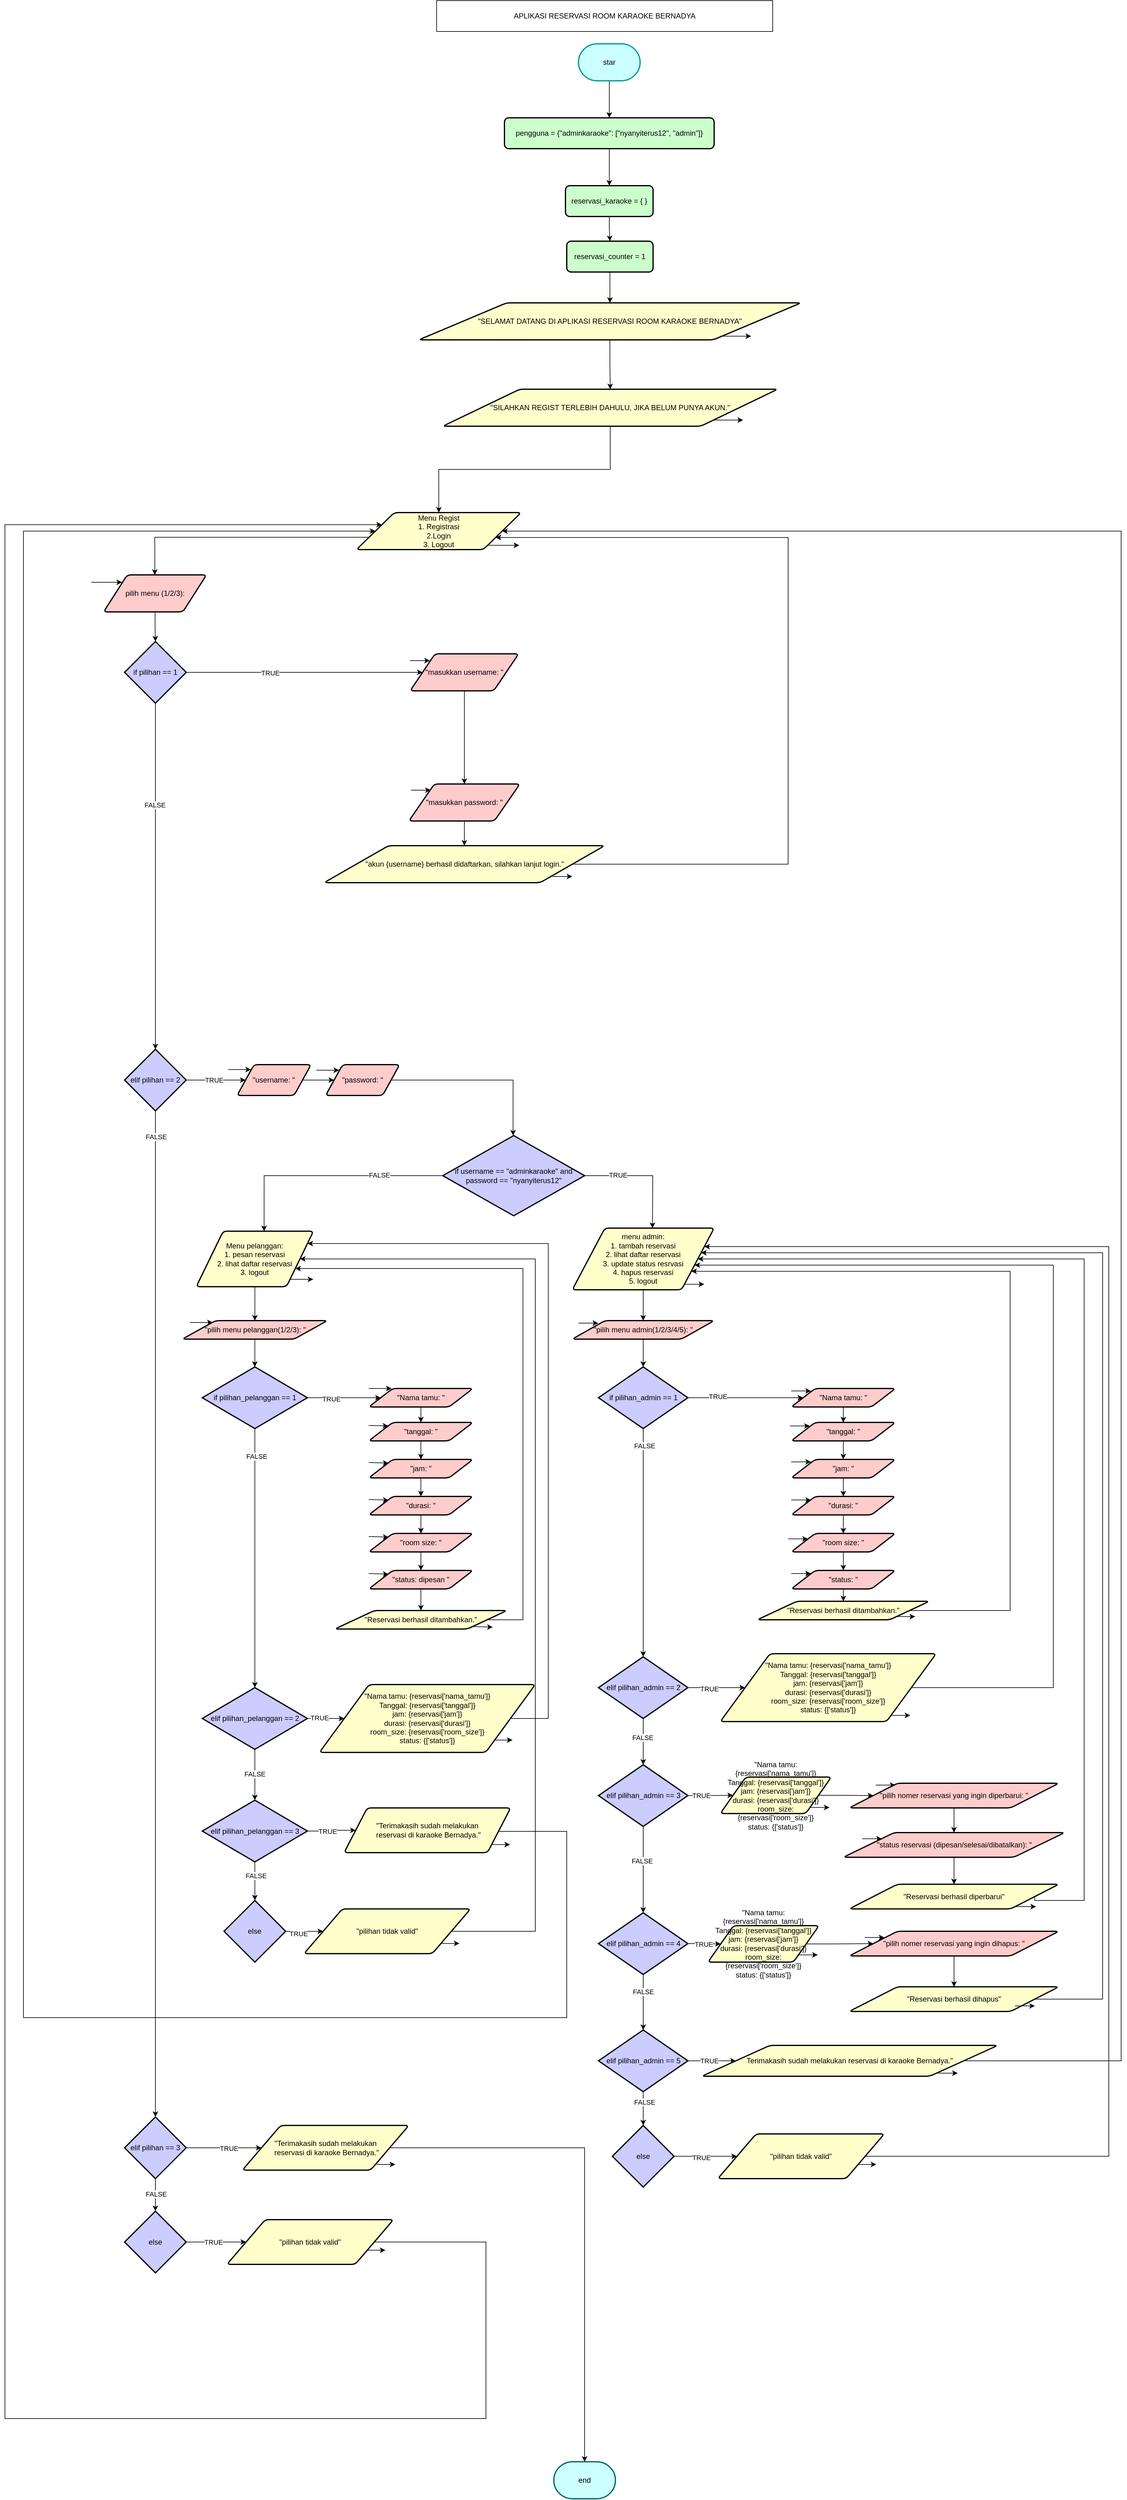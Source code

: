 <mxfile scale="1" border="0" version="24.8.0">
  <diagram id="C5RBs43oDa-KdzZeNtuy" name="Page-1">
    <mxGraphModel dx="1518" dy="655" grid="1" gridSize="10" guides="1" tooltips="1" connect="1" arrows="1" fold="1" page="1" pageScale="1" pageWidth="827" pageHeight="1169" math="0" shadow="0">
      <root>
        <mxCell id="WIyWlLk6GJQsqaUBKTNV-0" />
        <mxCell id="WIyWlLk6GJQsqaUBKTNV-1" parent="WIyWlLk6GJQsqaUBKTNV-0" />
        <mxCell id="wwL8zT2_dl3lBCxODzwR-832" value="APLIKASI RESERVASI ROOM KARAOKE BERNADYA" style="text;strokeColor=#000000;align=center;fillColor=none;html=1;verticalAlign=middle;whiteSpace=wrap;rounded=0;" vertex="1" parent="WIyWlLk6GJQsqaUBKTNV-1">
          <mxGeometry x="870" y="30" width="545" height="50" as="geometry" />
        </mxCell>
        <mxCell id="wwL8zT2_dl3lBCxODzwR-999" value="" style="edgeStyle=orthogonalEdgeStyle;rounded=0;orthogonalLoop=1;jettySize=auto;html=1;" edge="1" parent="WIyWlLk6GJQsqaUBKTNV-1" source="wwL8zT2_dl3lBCxODzwR-834" target="wwL8zT2_dl3lBCxODzwR-840">
          <mxGeometry relative="1" as="geometry" />
        </mxCell>
        <mxCell id="wwL8zT2_dl3lBCxODzwR-834" value="star" style="strokeWidth=2;html=1;shape=mxgraph.flowchart.terminator;whiteSpace=wrap;strokeColor=#009999;fillColor=#CCFFFF;" vertex="1" parent="WIyWlLk6GJQsqaUBKTNV-1">
          <mxGeometry x="1100" y="100" width="100" height="60" as="geometry" />
        </mxCell>
        <mxCell id="wwL8zT2_dl3lBCxODzwR-836" value="" style="edgeStyle=orthogonalEdgeStyle;rounded=0;orthogonalLoop=1;jettySize=auto;html=1;" edge="1" parent="WIyWlLk6GJQsqaUBKTNV-1" source="wwL8zT2_dl3lBCxODzwR-837" target="wwL8zT2_dl3lBCxODzwR-839">
          <mxGeometry relative="1" as="geometry" />
        </mxCell>
        <mxCell id="wwL8zT2_dl3lBCxODzwR-837" value="&quot;SELAMAT DATANG DI APLIKASI RESERVASI ROOM KARAOKE BERNADYA&quot;" style="shape=parallelogram;html=1;strokeWidth=2;perimeter=parallelogramPerimeter;whiteSpace=wrap;rounded=1;arcSize=12;size=0.23;fillColor=#FFFFCC;" vertex="1" parent="WIyWlLk6GJQsqaUBKTNV-1">
          <mxGeometry x="841.02" y="520" width="620" height="60" as="geometry" />
        </mxCell>
        <mxCell id="wwL8zT2_dl3lBCxODzwR-838" value="" style="edgeStyle=orthogonalEdgeStyle;rounded=0;orthogonalLoop=1;jettySize=auto;html=1;entryX=0.5;entryY=0;entryDx=0;entryDy=0;" edge="1" parent="WIyWlLk6GJQsqaUBKTNV-1" source="wwL8zT2_dl3lBCxODzwR-839" target="wwL8zT2_dl3lBCxODzwR-846">
          <mxGeometry relative="1" as="geometry">
            <mxPoint x="463" y="750" as="targetPoint" />
          </mxGeometry>
        </mxCell>
        <mxCell id="wwL8zT2_dl3lBCxODzwR-839" value="&quot;SILAHKAN REGIST TERLEBIH DAHULU, JIKA BELUM PUNYA AKUN.&quot;" style="shape=parallelogram;html=1;strokeWidth=2;perimeter=parallelogramPerimeter;whiteSpace=wrap;rounded=1;arcSize=12;size=0.23;fillColor=#FFFFCC;" vertex="1" parent="WIyWlLk6GJQsqaUBKTNV-1">
          <mxGeometry x="880" y="660" width="543.08" height="60" as="geometry" />
        </mxCell>
        <mxCell id="wwL8zT2_dl3lBCxODzwR-1001" value="" style="edgeStyle=orthogonalEdgeStyle;rounded=0;orthogonalLoop=1;jettySize=auto;html=1;" edge="1" parent="WIyWlLk6GJQsqaUBKTNV-1" source="wwL8zT2_dl3lBCxODzwR-840" target="wwL8zT2_dl3lBCxODzwR-842">
          <mxGeometry relative="1" as="geometry" />
        </mxCell>
        <mxCell id="wwL8zT2_dl3lBCxODzwR-840" value="pengguna = {&quot;adminkaraoke&quot;: [&quot;nyanyiterus12&quot;, &quot;admin&quot;]}" style="rounded=1;whiteSpace=wrap;html=1;absoluteArcSize=1;arcSize=14;strokeWidth=2;fillColor=#CCFFCC;" vertex="1" parent="WIyWlLk6GJQsqaUBKTNV-1">
          <mxGeometry x="980" y="220" width="340" height="50" as="geometry" />
        </mxCell>
        <mxCell id="wwL8zT2_dl3lBCxODzwR-841" value="" style="edgeStyle=orthogonalEdgeStyle;rounded=0;orthogonalLoop=1;jettySize=auto;html=1;" edge="1" parent="WIyWlLk6GJQsqaUBKTNV-1" source="wwL8zT2_dl3lBCxODzwR-842" target="wwL8zT2_dl3lBCxODzwR-844">
          <mxGeometry relative="1" as="geometry" />
        </mxCell>
        <mxCell id="wwL8zT2_dl3lBCxODzwR-842" value="reservasi_karaoke = { }" style="rounded=1;whiteSpace=wrap;html=1;absoluteArcSize=1;arcSize=14;strokeWidth=2;fillColor=#CCFFCC;" vertex="1" parent="WIyWlLk6GJQsqaUBKTNV-1">
          <mxGeometry x="1078.97" y="330" width="142.05" height="50" as="geometry" />
        </mxCell>
        <mxCell id="wwL8zT2_dl3lBCxODzwR-843" value="" style="edgeStyle=orthogonalEdgeStyle;rounded=0;orthogonalLoop=1;jettySize=auto;html=1;" edge="1" parent="WIyWlLk6GJQsqaUBKTNV-1" source="wwL8zT2_dl3lBCxODzwR-844" target="wwL8zT2_dl3lBCxODzwR-837">
          <mxGeometry relative="1" as="geometry" />
        </mxCell>
        <mxCell id="wwL8zT2_dl3lBCxODzwR-844" value="reservasi_counter = 1" style="rounded=1;whiteSpace=wrap;html=1;absoluteArcSize=1;arcSize=14;strokeWidth=2;fillColor=#CCFFCC;" vertex="1" parent="WIyWlLk6GJQsqaUBKTNV-1">
          <mxGeometry x="1081.02" y="420" width="140" height="50" as="geometry" />
        </mxCell>
        <mxCell id="wwL8zT2_dl3lBCxODzwR-845" value="" style="edgeStyle=orthogonalEdgeStyle;rounded=0;orthogonalLoop=1;jettySize=auto;html=1;" edge="1" parent="WIyWlLk6GJQsqaUBKTNV-1" source="wwL8zT2_dl3lBCxODzwR-846" target="wwL8zT2_dl3lBCxODzwR-851">
          <mxGeometry relative="1" as="geometry">
            <Array as="points">
              <mxPoint x="413" y="900" />
            </Array>
          </mxGeometry>
        </mxCell>
        <mxCell id="wwL8zT2_dl3lBCxODzwR-846" value="Menu Regist&lt;div&gt;1. Registrasi&lt;/div&gt;&lt;div&gt;2.Login&lt;/div&gt;&lt;div&gt;3. Logout&lt;/div&gt;" style="shape=parallelogram;html=1;strokeWidth=2;perimeter=parallelogramPerimeter;whiteSpace=wrap;rounded=1;arcSize=12;size=0.23;align=center;fillColor=#FFFFCC;" vertex="1" parent="WIyWlLk6GJQsqaUBKTNV-1">
          <mxGeometry x="740" y="860" width="267.05" height="60" as="geometry" />
        </mxCell>
        <mxCell id="wwL8zT2_dl3lBCxODzwR-849" value="" style="edgeStyle=none;orthogonalLoop=1;jettySize=auto;html=1;rounded=0;" edge="1" parent="WIyWlLk6GJQsqaUBKTNV-1">
          <mxGeometry width="100" relative="1" as="geometry">
            <mxPoint x="954" y="913" as="sourcePoint" />
            <mxPoint x="1004" y="913" as="targetPoint" />
            <Array as="points" />
          </mxGeometry>
        </mxCell>
        <mxCell id="wwL8zT2_dl3lBCxODzwR-1018" value="" style="edgeStyle=orthogonalEdgeStyle;rounded=0;orthogonalLoop=1;jettySize=auto;html=1;" edge="1" parent="WIyWlLk6GJQsqaUBKTNV-1" source="wwL8zT2_dl3lBCxODzwR-851" target="wwL8zT2_dl3lBCxODzwR-854">
          <mxGeometry relative="1" as="geometry" />
        </mxCell>
        <mxCell id="wwL8zT2_dl3lBCxODzwR-851" value="pilih menu (1/2/3):" style="shape=parallelogram;html=1;strokeWidth=2;perimeter=parallelogramPerimeter;whiteSpace=wrap;rounded=1;arcSize=12;size=0.23;fillColor=#FFCCCC;" vertex="1" parent="WIyWlLk6GJQsqaUBKTNV-1">
          <mxGeometry x="330" y="961" width="166.87" height="60" as="geometry" />
        </mxCell>
        <mxCell id="wwL8zT2_dl3lBCxODzwR-852" value="" style="edgeStyle=none;orthogonalLoop=1;jettySize=auto;html=1;rounded=0;" edge="1" parent="WIyWlLk6GJQsqaUBKTNV-1">
          <mxGeometry width="100" relative="1" as="geometry">
            <mxPoint x="310" y="973" as="sourcePoint" />
            <mxPoint x="360" y="973" as="targetPoint" />
            <Array as="points" />
          </mxGeometry>
        </mxCell>
        <mxCell id="wwL8zT2_dl3lBCxODzwR-853" value="" style="edgeStyle=orthogonalEdgeStyle;rounded=0;orthogonalLoop=1;jettySize=auto;html=1;" edge="1" parent="WIyWlLk6GJQsqaUBKTNV-1" source="wwL8zT2_dl3lBCxODzwR-854" target="wwL8zT2_dl3lBCxODzwR-862">
          <mxGeometry relative="1" as="geometry" />
        </mxCell>
        <mxCell id="wwL8zT2_dl3lBCxODzwR-1099" value="TRUE" style="edgeLabel;html=1;align=center;verticalAlign=middle;resizable=0;points=[];" vertex="1" connectable="0" parent="wwL8zT2_dl3lBCxODzwR-853">
          <mxGeometry x="-0.299" y="-1" relative="1" as="geometry">
            <mxPoint x="1" as="offset" />
          </mxGeometry>
        </mxCell>
        <mxCell id="wwL8zT2_dl3lBCxODzwR-854" value="if pilihan == 1" style="strokeWidth=2;html=1;shape=mxgraph.flowchart.decision;whiteSpace=wrap;fillColor=#CCCCFF;" vertex="1" parent="WIyWlLk6GJQsqaUBKTNV-1">
          <mxGeometry x="364" y="1069" width="100" height="100" as="geometry" />
        </mxCell>
        <mxCell id="wwL8zT2_dl3lBCxODzwR-855" value="" style="edgeStyle=orthogonalEdgeStyle;rounded=0;orthogonalLoop=1;jettySize=auto;html=1;" edge="1" parent="WIyWlLk6GJQsqaUBKTNV-1" source="wwL8zT2_dl3lBCxODzwR-857" target="wwL8zT2_dl3lBCxODzwR-864">
          <mxGeometry relative="1" as="geometry" />
        </mxCell>
        <mxCell id="wwL8zT2_dl3lBCxODzwR-1101" value="TRUE" style="edgeLabel;html=1;align=center;verticalAlign=middle;resizable=0;points=[];" vertex="1" connectable="0" parent="wwL8zT2_dl3lBCxODzwR-855">
          <mxGeometry x="-0.07" relative="1" as="geometry">
            <mxPoint as="offset" />
          </mxGeometry>
        </mxCell>
        <mxCell id="wwL8zT2_dl3lBCxODzwR-856" style="edgeStyle=orthogonalEdgeStyle;rounded=0;orthogonalLoop=1;jettySize=auto;html=1;" edge="1" parent="WIyWlLk6GJQsqaUBKTNV-1" source="wwL8zT2_dl3lBCxODzwR-857" target="wwL8zT2_dl3lBCxODzwR-860">
          <mxGeometry relative="1" as="geometry" />
        </mxCell>
        <mxCell id="wwL8zT2_dl3lBCxODzwR-1102" value="FALSE" style="edgeLabel;html=1;align=center;verticalAlign=middle;resizable=0;points=[];" vertex="1" connectable="0" parent="wwL8zT2_dl3lBCxODzwR-856">
          <mxGeometry x="-0.949" y="1" relative="1" as="geometry">
            <mxPoint as="offset" />
          </mxGeometry>
        </mxCell>
        <mxCell id="wwL8zT2_dl3lBCxODzwR-857" value="elif pilihan == 2" style="strokeWidth=2;html=1;shape=mxgraph.flowchart.decision;whiteSpace=wrap;fillColor=#CCCCFF;" vertex="1" parent="WIyWlLk6GJQsqaUBKTNV-1">
          <mxGeometry x="364" y="1730" width="100" height="100" as="geometry" />
        </mxCell>
        <mxCell id="wwL8zT2_dl3lBCxODzwR-858" value="" style="edgeStyle=orthogonalEdgeStyle;rounded=0;orthogonalLoop=1;jettySize=auto;html=1;" edge="1" parent="WIyWlLk6GJQsqaUBKTNV-1" source="wwL8zT2_dl3lBCxODzwR-860" target="wwL8zT2_dl3lBCxODzwR-966">
          <mxGeometry relative="1" as="geometry" />
        </mxCell>
        <mxCell id="wwL8zT2_dl3lBCxODzwR-1103" value="TRUE" style="edgeLabel;html=1;align=center;verticalAlign=middle;resizable=0;points=[];" vertex="1" connectable="0" parent="wwL8zT2_dl3lBCxODzwR-858">
          <mxGeometry x="0.122" y="-1" relative="1" as="geometry">
            <mxPoint as="offset" />
          </mxGeometry>
        </mxCell>
        <mxCell id="wwL8zT2_dl3lBCxODzwR-1007" value="" style="edgeStyle=orthogonalEdgeStyle;rounded=0;orthogonalLoop=1;jettySize=auto;html=1;" edge="1" parent="WIyWlLk6GJQsqaUBKTNV-1" source="wwL8zT2_dl3lBCxODzwR-860" target="wwL8zT2_dl3lBCxODzwR-1003">
          <mxGeometry relative="1" as="geometry" />
        </mxCell>
        <mxCell id="wwL8zT2_dl3lBCxODzwR-1104" value="FALSE" style="edgeLabel;html=1;align=center;verticalAlign=middle;resizable=0;points=[];" vertex="1" connectable="0" parent="wwL8zT2_dl3lBCxODzwR-1007">
          <mxGeometry x="-0.024" y="1" relative="1" as="geometry">
            <mxPoint y="-1" as="offset" />
          </mxGeometry>
        </mxCell>
        <mxCell id="wwL8zT2_dl3lBCxODzwR-860" value="elif pilihan == 3" style="strokeWidth=2;html=1;shape=mxgraph.flowchart.decision;whiteSpace=wrap;fillColor=#CCCCFF;" vertex="1" parent="WIyWlLk6GJQsqaUBKTNV-1">
          <mxGeometry x="364" y="3461" width="100" height="100" as="geometry" />
        </mxCell>
        <mxCell id="wwL8zT2_dl3lBCxODzwR-861" value="" style="edgeStyle=orthogonalEdgeStyle;rounded=0;orthogonalLoop=1;jettySize=auto;html=1;" edge="1" parent="WIyWlLk6GJQsqaUBKTNV-1" source="wwL8zT2_dl3lBCxODzwR-862" target="wwL8zT2_dl3lBCxODzwR-866">
          <mxGeometry relative="1" as="geometry" />
        </mxCell>
        <mxCell id="wwL8zT2_dl3lBCxODzwR-862" value="&quot;masukkan username: &quot;" style="shape=parallelogram;html=1;strokeWidth=2;perimeter=parallelogramPerimeter;whiteSpace=wrap;rounded=1;arcSize=12;size=0.23;fillColor=#FFCCCC;" vertex="1" parent="WIyWlLk6GJQsqaUBKTNV-1">
          <mxGeometry x="827" y="1089" width="176.02" height="60" as="geometry" />
        </mxCell>
        <mxCell id="wwL8zT2_dl3lBCxODzwR-863" value="" style="edgeStyle=orthogonalEdgeStyle;rounded=0;orthogonalLoop=1;jettySize=auto;html=1;" edge="1" parent="WIyWlLk6GJQsqaUBKTNV-1" source="wwL8zT2_dl3lBCxODzwR-864" target="wwL8zT2_dl3lBCxODzwR-891">
          <mxGeometry relative="1" as="geometry" />
        </mxCell>
        <mxCell id="wwL8zT2_dl3lBCxODzwR-864" value="&quot;username: &quot;" style="shape=parallelogram;html=1;strokeWidth=2;perimeter=parallelogramPerimeter;whiteSpace=wrap;rounded=1;arcSize=12;size=0.23;fillColor=#FFCCCC;" vertex="1" parent="WIyWlLk6GJQsqaUBKTNV-1">
          <mxGeometry x="546.39" y="1755" width="120" height="50" as="geometry" />
        </mxCell>
        <mxCell id="wwL8zT2_dl3lBCxODzwR-1022" value="" style="edgeStyle=orthogonalEdgeStyle;rounded=0;orthogonalLoop=1;jettySize=auto;html=1;" edge="1" parent="WIyWlLk6GJQsqaUBKTNV-1" source="wwL8zT2_dl3lBCxODzwR-866" target="wwL8zT2_dl3lBCxODzwR-1020">
          <mxGeometry relative="1" as="geometry" />
        </mxCell>
        <mxCell id="wwL8zT2_dl3lBCxODzwR-866" value="&quot;masukkan password: &quot;" style="shape=parallelogram;html=1;strokeWidth=2;perimeter=parallelogramPerimeter;whiteSpace=wrap;rounded=1;arcSize=12;size=0.23;fillColor=#FFCCCC;" vertex="1" parent="WIyWlLk6GJQsqaUBKTNV-1">
          <mxGeometry x="825" y="1300" width="180" height="60" as="geometry" />
        </mxCell>
        <mxCell id="wwL8zT2_dl3lBCxODzwR-874" value="" style="edgeStyle=orthogonalEdgeStyle;rounded=0;orthogonalLoop=1;jettySize=auto;html=1;" edge="1" parent="WIyWlLk6GJQsqaUBKTNV-1">
          <mxGeometry relative="1" as="geometry">
            <mxPoint x="828.5" y="1310" as="sourcePoint" />
            <mxPoint x="860.48" y="1310" as="targetPoint" />
            <Array as="points">
              <mxPoint x="860.5" y="1310" />
            </Array>
          </mxGeometry>
        </mxCell>
        <mxCell id="wwL8zT2_dl3lBCxODzwR-875" value="" style="edgeStyle=orthogonalEdgeStyle;rounded=0;orthogonalLoop=1;jettySize=auto;html=1;" edge="1" parent="WIyWlLk6GJQsqaUBKTNV-1">
          <mxGeometry relative="1" as="geometry">
            <mxPoint x="1058.02" y="1450" as="sourcePoint" />
            <mxPoint x="1090" y="1450" as="targetPoint" />
            <Array as="points">
              <mxPoint x="1059" y="1450" />
              <mxPoint x="1059" y="1450" />
            </Array>
          </mxGeometry>
        </mxCell>
        <mxCell id="wwL8zT2_dl3lBCxODzwR-876" value="" style="edgeStyle=orthogonalEdgeStyle;rounded=0;orthogonalLoop=1;jettySize=auto;html=1;" edge="1" parent="WIyWlLk6GJQsqaUBKTNV-1">
          <mxGeometry relative="1" as="geometry">
            <mxPoint x="827.03" y="1100" as="sourcePoint" />
            <mxPoint x="859.01" y="1100" as="targetPoint" />
            <Array as="points">
              <mxPoint x="828.01" y="1100" />
              <mxPoint x="828.01" y="1100" />
            </Array>
          </mxGeometry>
        </mxCell>
        <mxCell id="wwL8zT2_dl3lBCxODzwR-886" style="edgeStyle=orthogonalEdgeStyle;rounded=0;orthogonalLoop=1;jettySize=auto;html=1;entryX=0.5;entryY=0;entryDx=0;entryDy=0;entryPerimeter=0;" edge="1" parent="WIyWlLk6GJQsqaUBKTNV-1" source="wwL8zT2_dl3lBCxODzwR-854" target="wwL8zT2_dl3lBCxODzwR-857">
          <mxGeometry relative="1" as="geometry" />
        </mxCell>
        <mxCell id="wwL8zT2_dl3lBCxODzwR-1100" value="FALSE" style="edgeLabel;html=1;align=center;verticalAlign=middle;resizable=0;points=[];" vertex="1" connectable="0" parent="wwL8zT2_dl3lBCxODzwR-886">
          <mxGeometry x="-0.411" y="-1" relative="1" as="geometry">
            <mxPoint as="offset" />
          </mxGeometry>
        </mxCell>
        <mxCell id="wwL8zT2_dl3lBCxODzwR-889" value="" style="endArrow=classic;html=1;rounded=0;fontStyle=1" edge="1" parent="WIyWlLk6GJQsqaUBKTNV-1">
          <mxGeometry width="50" height="50" relative="1" as="geometry">
            <mxPoint x="532" y="1763" as="sourcePoint" />
            <mxPoint x="569" y="1763" as="targetPoint" />
          </mxGeometry>
        </mxCell>
        <mxCell id="wwL8zT2_dl3lBCxODzwR-890" style="edgeStyle=orthogonalEdgeStyle;rounded=0;orthogonalLoop=1;jettySize=auto;html=1;" edge="1" parent="WIyWlLk6GJQsqaUBKTNV-1">
          <mxGeometry relative="1" as="geometry">
            <mxPoint x="994" y="1870" as="targetPoint" />
            <mxPoint x="795.2" y="1780" as="sourcePoint" />
            <Array as="points">
              <mxPoint x="994" y="1780" />
            </Array>
          </mxGeometry>
        </mxCell>
        <mxCell id="wwL8zT2_dl3lBCxODzwR-891" value="&quot;password: &quot;" style="shape=parallelogram;html=1;strokeWidth=2;perimeter=parallelogramPerimeter;whiteSpace=wrap;rounded=1;arcSize=12;size=0.23;fillColor=#FFCCCC;" vertex="1" parent="WIyWlLk6GJQsqaUBKTNV-1">
          <mxGeometry x="690.0" y="1755" width="120" height="50" as="geometry" />
        </mxCell>
        <mxCell id="wwL8zT2_dl3lBCxODzwR-892" value="" style="endArrow=classic;html=1;rounded=0;" edge="1" parent="WIyWlLk6GJQsqaUBKTNV-1">
          <mxGeometry width="50" height="50" relative="1" as="geometry">
            <mxPoint x="675" y="1764" as="sourcePoint" />
            <mxPoint x="712" y="1764" as="targetPoint" />
          </mxGeometry>
        </mxCell>
        <mxCell id="wwL8zT2_dl3lBCxODzwR-893" style="edgeStyle=orthogonalEdgeStyle;rounded=0;orthogonalLoop=1;jettySize=auto;html=1;" edge="1" parent="WIyWlLk6GJQsqaUBKTNV-1" source="wwL8zT2_dl3lBCxODzwR-894">
          <mxGeometry relative="1" as="geometry">
            <mxPoint x="1220" y="2020" as="targetPoint" />
          </mxGeometry>
        </mxCell>
        <mxCell id="wwL8zT2_dl3lBCxODzwR-1042" value="TRUE" style="edgeLabel;html=1;align=center;verticalAlign=middle;resizable=0;points=[];" vertex="1" connectable="0" parent="wwL8zT2_dl3lBCxODzwR-893">
          <mxGeometry x="-0.454" y="1" relative="1" as="geometry">
            <mxPoint as="offset" />
          </mxGeometry>
        </mxCell>
        <mxCell id="wwL8zT2_dl3lBCxODzwR-894" value="if username == &quot;adminkaraoke&quot; and password == &quot;nyanyiterus12&quot;" style="strokeWidth=2;html=1;shape=mxgraph.flowchart.decision;whiteSpace=wrap;fillColor=#CCCCFF;" vertex="1" parent="WIyWlLk6GJQsqaUBKTNV-1">
          <mxGeometry x="880" y="1870" width="230" height="130" as="geometry" />
        </mxCell>
        <mxCell id="wwL8zT2_dl3lBCxODzwR-895" value="" style="edgeStyle=orthogonalEdgeStyle;rounded=0;orthogonalLoop=1;jettySize=auto;html=1;" edge="1" parent="WIyWlLk6GJQsqaUBKTNV-1" source="wwL8zT2_dl3lBCxODzwR-896" target="wwL8zT2_dl3lBCxODzwR-918">
          <mxGeometry relative="1" as="geometry" />
        </mxCell>
        <mxCell id="wwL8zT2_dl3lBCxODzwR-896" value="&quot;pilih menu pelanggan(1/2/3): &quot;" style="shape=parallelogram;html=1;strokeWidth=2;perimeter=parallelogramPerimeter;whiteSpace=wrap;rounded=1;arcSize=12;size=0.23;fillColor=#FFCCCC;" vertex="1" parent="WIyWlLk6GJQsqaUBKTNV-1">
          <mxGeometry x="457.5" y="2170" width="235.5" height="30" as="geometry" />
        </mxCell>
        <mxCell id="wwL8zT2_dl3lBCxODzwR-897" value="" style="edgeStyle=orthogonalEdgeStyle;rounded=0;orthogonalLoop=1;jettySize=auto;html=1;" edge="1" parent="WIyWlLk6GJQsqaUBKTNV-1" source="wwL8zT2_dl3lBCxODzwR-898" target="wwL8zT2_dl3lBCxODzwR-905">
          <mxGeometry relative="1" as="geometry" />
        </mxCell>
        <mxCell id="wwL8zT2_dl3lBCxODzwR-898" value="&quot;pilih menu admin(1/2/3/4/5): &quot;" style="shape=parallelogram;html=1;strokeWidth=2;perimeter=parallelogramPerimeter;whiteSpace=wrap;rounded=1;arcSize=12;size=0.23;fillColor=#FFCCCC;" vertex="1" parent="WIyWlLk6GJQsqaUBKTNV-1">
          <mxGeometry x="1090" y="2170" width="230" height="30" as="geometry" />
        </mxCell>
        <mxCell id="wwL8zT2_dl3lBCxODzwR-899" value="" style="edgeStyle=orthogonalEdgeStyle;rounded=0;orthogonalLoop=1;jettySize=auto;html=1;" edge="1" parent="WIyWlLk6GJQsqaUBKTNV-1" source="wwL8zT2_dl3lBCxODzwR-900" target="wwL8zT2_dl3lBCxODzwR-896">
          <mxGeometry relative="1" as="geometry" />
        </mxCell>
        <mxCell id="wwL8zT2_dl3lBCxODzwR-900" value="Menu pelanggan:&lt;div&gt;1. pesan reservasi&lt;/div&gt;&lt;div&gt;2. lihat daftar reservasi&lt;/div&gt;&lt;div&gt;3. logout&lt;/div&gt;" style="shape=parallelogram;html=1;strokeWidth=2;perimeter=parallelogramPerimeter;whiteSpace=wrap;rounded=1;arcSize=12;size=0.23;fillColor=#FFFFCC;" vertex="1" parent="WIyWlLk6GJQsqaUBKTNV-1">
          <mxGeometry x="480.25" y="2025" width="190" height="90" as="geometry" />
        </mxCell>
        <mxCell id="wwL8zT2_dl3lBCxODzwR-901" value="" style="edgeStyle=orthogonalEdgeStyle;rounded=0;orthogonalLoop=1;jettySize=auto;html=1;" edge="1" parent="WIyWlLk6GJQsqaUBKTNV-1" source="wwL8zT2_dl3lBCxODzwR-902" target="wwL8zT2_dl3lBCxODzwR-898">
          <mxGeometry relative="1" as="geometry" />
        </mxCell>
        <mxCell id="wwL8zT2_dl3lBCxODzwR-902" value="menu admin:&lt;div&gt;1. tambah reservasi&lt;/div&gt;&lt;div&gt;2. lihat daftar reservasi&lt;/div&gt;&lt;div&gt;3. update status resrvasi&lt;/div&gt;&lt;div&gt;4. hapus reservasi&lt;/div&gt;&lt;div&gt;5. logout&lt;/div&gt;" style="shape=parallelogram;html=1;strokeWidth=2;perimeter=parallelogramPerimeter;whiteSpace=wrap;rounded=1;arcSize=12;size=0.23;fillColor=#FFFFCC;" vertex="1" parent="WIyWlLk6GJQsqaUBKTNV-1">
          <mxGeometry x="1090" y="2020" width="230" height="100" as="geometry" />
        </mxCell>
        <mxCell id="wwL8zT2_dl3lBCxODzwR-904" value="" style="edgeStyle=orthogonalEdgeStyle;rounded=0;orthogonalLoop=1;jettySize=auto;html=1;" edge="1" parent="WIyWlLk6GJQsqaUBKTNV-1" source="wwL8zT2_dl3lBCxODzwR-905" target="wwL8zT2_dl3lBCxODzwR-907">
          <mxGeometry relative="1" as="geometry" />
        </mxCell>
        <mxCell id="wwL8zT2_dl3lBCxODzwR-1122" value="FALSE" style="edgeLabel;html=1;align=center;verticalAlign=middle;resizable=0;points=[];" vertex="1" connectable="0" parent="wwL8zT2_dl3lBCxODzwR-904">
          <mxGeometry x="-0.851" y="2" relative="1" as="geometry">
            <mxPoint as="offset" />
          </mxGeometry>
        </mxCell>
        <mxCell id="wwL8zT2_dl3lBCxODzwR-1088" style="edgeStyle=orthogonalEdgeStyle;rounded=0;orthogonalLoop=1;jettySize=auto;html=1;" edge="1" parent="WIyWlLk6GJQsqaUBKTNV-1" source="wwL8zT2_dl3lBCxODzwR-905" target="wwL8zT2_dl3lBCxODzwR-1067">
          <mxGeometry relative="1" as="geometry" />
        </mxCell>
        <mxCell id="wwL8zT2_dl3lBCxODzwR-1121" value="TRUE" style="edgeLabel;html=1;align=center;verticalAlign=middle;resizable=0;points=[];" vertex="1" connectable="0" parent="wwL8zT2_dl3lBCxODzwR-1088">
          <mxGeometry x="-0.47" y="2" relative="1" as="geometry">
            <mxPoint x="-1" as="offset" />
          </mxGeometry>
        </mxCell>
        <mxCell id="wwL8zT2_dl3lBCxODzwR-905" value="if pilihan_admin == 1" style="strokeWidth=2;html=1;shape=mxgraph.flowchart.decision;whiteSpace=wrap;fillColor=#CCCCFF;" vertex="1" parent="WIyWlLk6GJQsqaUBKTNV-1">
          <mxGeometry x="1132.5" y="2245" width="145" height="100" as="geometry" />
        </mxCell>
        <mxCell id="wwL8zT2_dl3lBCxODzwR-906" value="" style="edgeStyle=orthogonalEdgeStyle;rounded=0;orthogonalLoop=1;jettySize=auto;html=1;" edge="1" parent="WIyWlLk6GJQsqaUBKTNV-1" source="wwL8zT2_dl3lBCxODzwR-907" target="wwL8zT2_dl3lBCxODzwR-932">
          <mxGeometry relative="1" as="geometry" />
        </mxCell>
        <mxCell id="wwL8zT2_dl3lBCxODzwR-1140" value="TRUE" style="edgeLabel;html=1;align=center;verticalAlign=middle;resizable=0;points=[];" vertex="1" connectable="0" parent="wwL8zT2_dl3lBCxODzwR-906">
          <mxGeometry x="-0.272" y="-2" relative="1" as="geometry">
            <mxPoint as="offset" />
          </mxGeometry>
        </mxCell>
        <mxCell id="wwL8zT2_dl3lBCxODzwR-907" value="elif pilihan_admin == 2" style="strokeWidth=2;html=1;shape=mxgraph.flowchart.decision;whiteSpace=wrap;fillColor=#CCCCFF;" vertex="1" parent="WIyWlLk6GJQsqaUBKTNV-1">
          <mxGeometry x="1132.5" y="2715" width="145" height="100" as="geometry" />
        </mxCell>
        <mxCell id="wwL8zT2_dl3lBCxODzwR-909" value="" style="edgeStyle=orthogonalEdgeStyle;rounded=0;orthogonalLoop=1;jettySize=auto;html=1;" edge="1" parent="WIyWlLk6GJQsqaUBKTNV-1" source="wwL8zT2_dl3lBCxODzwR-910" target="wwL8zT2_dl3lBCxODzwR-913">
          <mxGeometry relative="1" as="geometry" />
        </mxCell>
        <mxCell id="wwL8zT2_dl3lBCxODzwR-1112" value="FALSE" style="edgeLabel;html=1;align=center;verticalAlign=middle;resizable=0;points=[];" vertex="1" connectable="0" parent="wwL8zT2_dl3lBCxODzwR-909">
          <mxGeometry x="-0.207" y="-2" relative="1" as="geometry">
            <mxPoint as="offset" />
          </mxGeometry>
        </mxCell>
        <mxCell id="wwL8zT2_dl3lBCxODzwR-1135" value="" style="edgeStyle=orthogonalEdgeStyle;rounded=0;orthogonalLoop=1;jettySize=auto;html=1;" edge="1" parent="WIyWlLk6GJQsqaUBKTNV-1" source="wwL8zT2_dl3lBCxODzwR-910" target="wwL8zT2_dl3lBCxODzwR-1125">
          <mxGeometry relative="1" as="geometry" />
        </mxCell>
        <mxCell id="wwL8zT2_dl3lBCxODzwR-1138" value="TRUE" style="edgeLabel;html=1;align=center;verticalAlign=middle;resizable=0;points=[];" vertex="1" connectable="0" parent="wwL8zT2_dl3lBCxODzwR-1135">
          <mxGeometry x="-0.431" relative="1" as="geometry">
            <mxPoint as="offset" />
          </mxGeometry>
        </mxCell>
        <mxCell id="wwL8zT2_dl3lBCxODzwR-910" value="elif pilihan_admin == 3" style="strokeWidth=2;html=1;shape=mxgraph.flowchart.decision;whiteSpace=wrap;fillColor=#CCCCFF;" vertex="1" parent="WIyWlLk6GJQsqaUBKTNV-1">
          <mxGeometry x="1132.5" y="2890" width="145" height="100" as="geometry" />
        </mxCell>
        <mxCell id="wwL8zT2_dl3lBCxODzwR-912" value="" style="edgeStyle=orthogonalEdgeStyle;rounded=0;orthogonalLoop=1;jettySize=auto;html=1;" edge="1" parent="WIyWlLk6GJQsqaUBKTNV-1" source="wwL8zT2_dl3lBCxODzwR-913" target="wwL8zT2_dl3lBCxODzwR-915">
          <mxGeometry relative="1" as="geometry" />
        </mxCell>
        <mxCell id="wwL8zT2_dl3lBCxODzwR-1109" value="FALSE" style="edgeLabel;html=1;align=center;verticalAlign=middle;resizable=0;points=[];" vertex="1" connectable="0" parent="wwL8zT2_dl3lBCxODzwR-912">
          <mxGeometry x="-0.394" relative="1" as="geometry">
            <mxPoint as="offset" />
          </mxGeometry>
        </mxCell>
        <mxCell id="wwL8zT2_dl3lBCxODzwR-1143" value="" style="edgeStyle=orthogonalEdgeStyle;rounded=0;orthogonalLoop=1;jettySize=auto;html=1;" edge="1" parent="WIyWlLk6GJQsqaUBKTNV-1" source="wwL8zT2_dl3lBCxODzwR-913" target="wwL8zT2_dl3lBCxODzwR-1142">
          <mxGeometry relative="1" as="geometry" />
        </mxCell>
        <mxCell id="wwL8zT2_dl3lBCxODzwR-1145" value="TRUE" style="edgeLabel;html=1;align=center;verticalAlign=middle;resizable=0;points=[];" vertex="1" connectable="0" parent="wwL8zT2_dl3lBCxODzwR-1143">
          <mxGeometry x="-0.028" relative="1" as="geometry">
            <mxPoint as="offset" />
          </mxGeometry>
        </mxCell>
        <mxCell id="wwL8zT2_dl3lBCxODzwR-913" value="elif pilihan_admin == 4" style="strokeWidth=2;html=1;shape=mxgraph.flowchart.decision;whiteSpace=wrap;fillColor=#CCCCFF;" vertex="1" parent="WIyWlLk6GJQsqaUBKTNV-1">
          <mxGeometry x="1132.5" y="3130" width="145" height="100" as="geometry" />
        </mxCell>
        <mxCell id="wwL8zT2_dl3lBCxODzwR-914" value="" style="edgeStyle=orthogonalEdgeStyle;rounded=0;orthogonalLoop=1;jettySize=auto;html=1;" edge="1" parent="WIyWlLk6GJQsqaUBKTNV-1" source="wwL8zT2_dl3lBCxODzwR-915" target="wwL8zT2_dl3lBCxODzwR-945">
          <mxGeometry relative="1" as="geometry" />
        </mxCell>
        <mxCell id="wwL8zT2_dl3lBCxODzwR-1107" value="TRUE" style="edgeLabel;html=1;align=center;verticalAlign=middle;resizable=0;points=[];" vertex="1" connectable="0" parent="wwL8zT2_dl3lBCxODzwR-914">
          <mxGeometry x="0.207" relative="1" as="geometry">
            <mxPoint x="1" as="offset" />
          </mxGeometry>
        </mxCell>
        <mxCell id="wwL8zT2_dl3lBCxODzwR-1030" value="" style="edgeStyle=orthogonalEdgeStyle;rounded=0;orthogonalLoop=1;jettySize=auto;html=1;" edge="1" parent="WIyWlLk6GJQsqaUBKTNV-1" source="wwL8zT2_dl3lBCxODzwR-915" target="wwL8zT2_dl3lBCxODzwR-1027">
          <mxGeometry relative="1" as="geometry" />
        </mxCell>
        <mxCell id="wwL8zT2_dl3lBCxODzwR-1108" value="FALSE" style="edgeLabel;html=1;align=center;verticalAlign=middle;resizable=0;points=[];" vertex="1" connectable="0" parent="wwL8zT2_dl3lBCxODzwR-1030">
          <mxGeometry x="-0.388" y="2" relative="1" as="geometry">
            <mxPoint as="offset" />
          </mxGeometry>
        </mxCell>
        <mxCell id="wwL8zT2_dl3lBCxODzwR-915" value="elif pilihan_admin == 5" style="strokeWidth=2;html=1;shape=mxgraph.flowchart.decision;whiteSpace=wrap;fillColor=#CCCCFF;" vertex="1" parent="WIyWlLk6GJQsqaUBKTNV-1">
          <mxGeometry x="1132.5" y="3320" width="145" height="100" as="geometry" />
        </mxCell>
        <mxCell id="wwL8zT2_dl3lBCxODzwR-916" value="" style="edgeStyle=orthogonalEdgeStyle;rounded=0;orthogonalLoop=1;jettySize=auto;html=1;" edge="1" parent="WIyWlLk6GJQsqaUBKTNV-1" source="wwL8zT2_dl3lBCxODzwR-918" target="wwL8zT2_dl3lBCxODzwR-948">
          <mxGeometry relative="1" as="geometry" />
        </mxCell>
        <mxCell id="wwL8zT2_dl3lBCxODzwR-1120" value="TRUE" style="edgeLabel;html=1;align=center;verticalAlign=middle;resizable=0;points=[];" vertex="1" connectable="0" parent="wwL8zT2_dl3lBCxODzwR-916">
          <mxGeometry x="-0.365" y="-2" relative="1" as="geometry">
            <mxPoint as="offset" />
          </mxGeometry>
        </mxCell>
        <mxCell id="wwL8zT2_dl3lBCxODzwR-917" value="" style="edgeStyle=orthogonalEdgeStyle;rounded=0;orthogonalLoop=1;jettySize=auto;html=1;" edge="1" parent="WIyWlLk6GJQsqaUBKTNV-1" source="wwL8zT2_dl3lBCxODzwR-918" target="wwL8zT2_dl3lBCxODzwR-961">
          <mxGeometry relative="1" as="geometry" />
        </mxCell>
        <mxCell id="wwL8zT2_dl3lBCxODzwR-1119" value="FALSE" style="edgeLabel;html=1;align=center;verticalAlign=middle;resizable=0;points=[];" vertex="1" connectable="0" parent="wwL8zT2_dl3lBCxODzwR-917">
          <mxGeometry x="-0.789" y="2" relative="1" as="geometry">
            <mxPoint as="offset" />
          </mxGeometry>
        </mxCell>
        <mxCell id="wwL8zT2_dl3lBCxODzwR-918" value="if pilihan_pelanggan == 1" style="strokeWidth=2;html=1;shape=mxgraph.flowchart.decision;whiteSpace=wrap;fillColor=#CCCCFF;" vertex="1" parent="WIyWlLk6GJQsqaUBKTNV-1">
          <mxGeometry x="490" y="2245" width="170.51" height="100" as="geometry" />
        </mxCell>
        <mxCell id="wwL8zT2_dl3lBCxODzwR-1093" style="edgeStyle=orthogonalEdgeStyle;rounded=0;orthogonalLoop=1;jettySize=auto;html=1;" edge="1" parent="WIyWlLk6GJQsqaUBKTNV-1" source="wwL8zT2_dl3lBCxODzwR-932" target="wwL8zT2_dl3lBCxODzwR-902">
          <mxGeometry relative="1" as="geometry">
            <mxPoint x="1850" y="2080" as="targetPoint" />
            <Array as="points">
              <mxPoint x="1870" y="2765" />
              <mxPoint x="1870" y="2080" />
            </Array>
          </mxGeometry>
        </mxCell>
        <mxCell id="wwL8zT2_dl3lBCxODzwR-932" value="&quot;Nama tamu: {reservasi[&#39;nama_tamu&#39;]}&lt;div&gt;Tanggal: {reservasi[&#39;tanggal&#39;]}&lt;/div&gt;&lt;div&gt;jam: {reservasi[&#39;jam&#39;]}&lt;/div&gt;&lt;div&gt;durasi: {reservasi[&#39;durasi&#39;]}&lt;/div&gt;&lt;div&gt;room_size: {reservasi[&#39;room_size&#39;]}&lt;/div&gt;&lt;div&gt;status: {[&#39;status&#39;]}&lt;/div&gt;" style="shape=parallelogram;html=1;strokeWidth=2;perimeter=parallelogramPerimeter;whiteSpace=wrap;rounded=1;arcSize=12;size=0.23;fillColor=#FFFFCC;" vertex="1" parent="WIyWlLk6GJQsqaUBKTNV-1">
          <mxGeometry x="1330" y="2710" width="350" height="110" as="geometry" />
        </mxCell>
        <mxCell id="wwL8zT2_dl3lBCxODzwR-933" style="edgeStyle=orthogonalEdgeStyle;rounded=0;orthogonalLoop=1;jettySize=auto;html=1;entryX=0.5;entryY=0;entryDx=0;entryDy=0;entryPerimeter=0;" edge="1" parent="WIyWlLk6GJQsqaUBKTNV-1" source="wwL8zT2_dl3lBCxODzwR-907" target="wwL8zT2_dl3lBCxODzwR-910">
          <mxGeometry relative="1" as="geometry" />
        </mxCell>
        <mxCell id="wwL8zT2_dl3lBCxODzwR-1139" value="FALSE" style="edgeLabel;html=1;align=center;verticalAlign=middle;resizable=0;points=[];" vertex="1" connectable="0" parent="wwL8zT2_dl3lBCxODzwR-933">
          <mxGeometry x="-0.177" y="-1" relative="1" as="geometry">
            <mxPoint as="offset" />
          </mxGeometry>
        </mxCell>
        <mxCell id="wwL8zT2_dl3lBCxODzwR-938" value="" style="edgeStyle=orthogonalEdgeStyle;rounded=0;orthogonalLoop=1;jettySize=auto;html=1;" edge="1" parent="WIyWlLk6GJQsqaUBKTNV-1" source="wwL8zT2_dl3lBCxODzwR-939" target="wwL8zT2_dl3lBCxODzwR-941">
          <mxGeometry relative="1" as="geometry" />
        </mxCell>
        <mxCell id="wwL8zT2_dl3lBCxODzwR-939" value="&quot;pilih nomer reservasi yang ingin dihapus: &quot;" style="shape=parallelogram;html=1;strokeWidth=2;perimeter=parallelogramPerimeter;whiteSpace=wrap;rounded=1;arcSize=12;size=0.23;fillColor=#FFCCCC;" vertex="1" parent="WIyWlLk6GJQsqaUBKTNV-1">
          <mxGeometry x="1539" y="3160" width="340" height="40" as="geometry" />
        </mxCell>
        <mxCell id="wwL8zT2_dl3lBCxODzwR-1147" style="edgeStyle=orthogonalEdgeStyle;rounded=0;orthogonalLoop=1;jettySize=auto;html=1;" edge="1" parent="WIyWlLk6GJQsqaUBKTNV-1" source="wwL8zT2_dl3lBCxODzwR-941" target="wwL8zT2_dl3lBCxODzwR-902">
          <mxGeometry relative="1" as="geometry">
            <mxPoint x="1510" y="2060" as="targetPoint" />
            <Array as="points">
              <mxPoint x="1950" y="3270" />
              <mxPoint x="1950" y="2060" />
            </Array>
          </mxGeometry>
        </mxCell>
        <mxCell id="wwL8zT2_dl3lBCxODzwR-941" value="&quot;Reservasi berhasil dihapus&quot;" style="shape=parallelogram;html=1;strokeWidth=2;perimeter=parallelogramPerimeter;whiteSpace=wrap;rounded=1;arcSize=12;size=0.23;fillColor=#FFFFCC;" vertex="1" parent="WIyWlLk6GJQsqaUBKTNV-1">
          <mxGeometry x="1539" y="3250" width="340" height="40" as="geometry" />
        </mxCell>
        <mxCell id="wwL8zT2_dl3lBCxODzwR-1092" style="edgeStyle=orthogonalEdgeStyle;rounded=0;orthogonalLoop=1;jettySize=auto;html=1;exitX=1;exitY=0.5;exitDx=0;exitDy=0;" edge="1" parent="WIyWlLk6GJQsqaUBKTNV-1" source="wwL8zT2_dl3lBCxODzwR-1131" target="wwL8zT2_dl3lBCxODzwR-902">
          <mxGeometry relative="1" as="geometry">
            <mxPoint x="1370" y="2050" as="targetPoint" />
            <mxPoint x="1810" y="3170" as="sourcePoint" />
            <Array as="points">
              <mxPoint x="1920" y="3110" />
              <mxPoint x="1920" y="2070" />
            </Array>
          </mxGeometry>
        </mxCell>
        <mxCell id="wwL8zT2_dl3lBCxODzwR-1024" style="edgeStyle=orthogonalEdgeStyle;rounded=0;orthogonalLoop=1;jettySize=auto;html=1;" edge="1" parent="WIyWlLk6GJQsqaUBKTNV-1" source="wwL8zT2_dl3lBCxODzwR-945" target="wwL8zT2_dl3lBCxODzwR-846">
          <mxGeometry relative="1" as="geometry">
            <mxPoint x="1180" y="850" as="targetPoint" />
            <Array as="points">
              <mxPoint x="1980" y="3370" />
              <mxPoint x="1980" y="890" />
            </Array>
          </mxGeometry>
        </mxCell>
        <mxCell id="wwL8zT2_dl3lBCxODzwR-945" value="Terimakasih sudah melakukan reservasi di karaoke Bernadya.&quot;" style="shape=parallelogram;html=1;strokeWidth=2;perimeter=parallelogramPerimeter;whiteSpace=wrap;rounded=1;arcSize=12;size=0.23;fillColor=#FFFFCC;" vertex="1" parent="WIyWlLk6GJQsqaUBKTNV-1">
          <mxGeometry x="1300" y="3345" width="480" height="50" as="geometry" />
        </mxCell>
        <mxCell id="wwL8zT2_dl3lBCxODzwR-946" style="edgeStyle=orthogonalEdgeStyle;rounded=0;orthogonalLoop=1;jettySize=auto;html=1;entryX=0.579;entryY=0;entryDx=0;entryDy=0;entryPerimeter=0;" edge="1" parent="WIyWlLk6GJQsqaUBKTNV-1" source="wwL8zT2_dl3lBCxODzwR-894" target="wwL8zT2_dl3lBCxODzwR-900">
          <mxGeometry relative="1" as="geometry" />
        </mxCell>
        <mxCell id="wwL8zT2_dl3lBCxODzwR-1041" value="FALSE" style="edgeLabel;html=1;align=center;verticalAlign=middle;resizable=0;points=[];" vertex="1" connectable="0" parent="wwL8zT2_dl3lBCxODzwR-946">
          <mxGeometry x="-0.456" y="-1" relative="1" as="geometry">
            <mxPoint as="offset" />
          </mxGeometry>
        </mxCell>
        <mxCell id="wwL8zT2_dl3lBCxODzwR-947" value="" style="edgeStyle=orthogonalEdgeStyle;rounded=0;orthogonalLoop=1;jettySize=auto;html=1;" edge="1" parent="WIyWlLk6GJQsqaUBKTNV-1" source="wwL8zT2_dl3lBCxODzwR-948" target="wwL8zT2_dl3lBCxODzwR-950">
          <mxGeometry relative="1" as="geometry" />
        </mxCell>
        <mxCell id="wwL8zT2_dl3lBCxODzwR-948" value="&quot;Nama tamu: &quot;" style="shape=parallelogram;html=1;strokeWidth=2;perimeter=parallelogramPerimeter;whiteSpace=wrap;rounded=1;arcSize=12;size=0.23;fillColor=#FFCCCC;" vertex="1" parent="WIyWlLk6GJQsqaUBKTNV-1">
          <mxGeometry x="760" y="2280" width="169" height="30" as="geometry" />
        </mxCell>
        <mxCell id="wwL8zT2_dl3lBCxODzwR-949" value="" style="edgeStyle=orthogonalEdgeStyle;rounded=0;orthogonalLoop=1;jettySize=auto;html=1;" edge="1" parent="WIyWlLk6GJQsqaUBKTNV-1" source="wwL8zT2_dl3lBCxODzwR-950" target="wwL8zT2_dl3lBCxODzwR-952">
          <mxGeometry relative="1" as="geometry" />
        </mxCell>
        <mxCell id="wwL8zT2_dl3lBCxODzwR-950" value="&quot;tanggal: &quot;" style="shape=parallelogram;html=1;strokeWidth=2;perimeter=parallelogramPerimeter;whiteSpace=wrap;rounded=1;arcSize=12;size=0.23;fillColor=#FFCCCC;" vertex="1" parent="WIyWlLk6GJQsqaUBKTNV-1">
          <mxGeometry x="760" y="2335" width="169" height="30" as="geometry" />
        </mxCell>
        <mxCell id="wwL8zT2_dl3lBCxODzwR-951" value="" style="edgeStyle=orthogonalEdgeStyle;rounded=0;orthogonalLoop=1;jettySize=auto;html=1;" edge="1" parent="WIyWlLk6GJQsqaUBKTNV-1" source="wwL8zT2_dl3lBCxODzwR-952" target="wwL8zT2_dl3lBCxODzwR-954">
          <mxGeometry relative="1" as="geometry" />
        </mxCell>
        <mxCell id="wwL8zT2_dl3lBCxODzwR-952" value="&quot;jam: &quot;" style="shape=parallelogram;html=1;strokeWidth=2;perimeter=parallelogramPerimeter;whiteSpace=wrap;rounded=1;arcSize=12;size=0.23;fillColor=#FFCCCC;" vertex="1" parent="WIyWlLk6GJQsqaUBKTNV-1">
          <mxGeometry x="760" y="2395" width="169" height="30" as="geometry" />
        </mxCell>
        <mxCell id="wwL8zT2_dl3lBCxODzwR-953" value="" style="edgeStyle=orthogonalEdgeStyle;rounded=0;orthogonalLoop=1;jettySize=auto;html=1;" edge="1" parent="WIyWlLk6GJQsqaUBKTNV-1" source="wwL8zT2_dl3lBCxODzwR-954" target="wwL8zT2_dl3lBCxODzwR-956">
          <mxGeometry relative="1" as="geometry" />
        </mxCell>
        <mxCell id="wwL8zT2_dl3lBCxODzwR-954" value="&quot;durasi: &quot;" style="shape=parallelogram;html=1;strokeWidth=2;perimeter=parallelogramPerimeter;whiteSpace=wrap;rounded=1;arcSize=12;size=0.23;fillColor=#FFCCCC;" vertex="1" parent="WIyWlLk6GJQsqaUBKTNV-1">
          <mxGeometry x="760" y="2455" width="169" height="30" as="geometry" />
        </mxCell>
        <mxCell id="wwL8zT2_dl3lBCxODzwR-955" value="" style="edgeStyle=orthogonalEdgeStyle;rounded=0;orthogonalLoop=1;jettySize=auto;html=1;" edge="1" parent="WIyWlLk6GJQsqaUBKTNV-1" source="wwL8zT2_dl3lBCxODzwR-956" target="wwL8zT2_dl3lBCxODzwR-958">
          <mxGeometry relative="1" as="geometry" />
        </mxCell>
        <mxCell id="wwL8zT2_dl3lBCxODzwR-956" value="&quot;room size: &quot;" style="shape=parallelogram;html=1;strokeWidth=2;perimeter=parallelogramPerimeter;whiteSpace=wrap;rounded=1;arcSize=12;size=0.23;fillColor=#FFCCCC;" vertex="1" parent="WIyWlLk6GJQsqaUBKTNV-1">
          <mxGeometry x="760" y="2515" width="169" height="30" as="geometry" />
        </mxCell>
        <mxCell id="wwL8zT2_dl3lBCxODzwR-957" value="" style="edgeStyle=orthogonalEdgeStyle;rounded=0;orthogonalLoop=1;jettySize=auto;html=1;" edge="1" parent="WIyWlLk6GJQsqaUBKTNV-1" source="wwL8zT2_dl3lBCxODzwR-958" target="wwL8zT2_dl3lBCxODzwR-968">
          <mxGeometry relative="1" as="geometry" />
        </mxCell>
        <mxCell id="wwL8zT2_dl3lBCxODzwR-958" value="&quot;status: dipesan &quot;" style="shape=parallelogram;html=1;strokeWidth=2;perimeter=parallelogramPerimeter;whiteSpace=wrap;rounded=1;arcSize=12;size=0.23;fillColor=#FFCCCC;" vertex="1" parent="WIyWlLk6GJQsqaUBKTNV-1">
          <mxGeometry x="760" y="2575" width="169" height="30" as="geometry" />
        </mxCell>
        <mxCell id="wwL8zT2_dl3lBCxODzwR-959" value="" style="edgeStyle=orthogonalEdgeStyle;rounded=0;orthogonalLoop=1;jettySize=auto;html=1;" edge="1" parent="WIyWlLk6GJQsqaUBKTNV-1" source="wwL8zT2_dl3lBCxODzwR-961" target="wwL8zT2_dl3lBCxODzwR-964">
          <mxGeometry relative="1" as="geometry" />
        </mxCell>
        <mxCell id="wwL8zT2_dl3lBCxODzwR-1118" value="TRUE" style="edgeLabel;html=1;align=center;verticalAlign=middle;resizable=0;points=[];" vertex="1" connectable="0" parent="wwL8zT2_dl3lBCxODzwR-959">
          <mxGeometry x="-0.563" y="-1" relative="1" as="geometry">
            <mxPoint x="1" as="offset" />
          </mxGeometry>
        </mxCell>
        <mxCell id="wwL8zT2_dl3lBCxODzwR-960" value="" style="edgeStyle=orthogonalEdgeStyle;rounded=0;orthogonalLoop=1;jettySize=auto;html=1;" edge="1" parent="WIyWlLk6GJQsqaUBKTNV-1" source="wwL8zT2_dl3lBCxODzwR-961" target="wwL8zT2_dl3lBCxODzwR-963">
          <mxGeometry relative="1" as="geometry" />
        </mxCell>
        <mxCell id="wwL8zT2_dl3lBCxODzwR-1117" value="FALSE" style="edgeLabel;html=1;align=center;verticalAlign=middle;resizable=0;points=[];" vertex="1" connectable="0" parent="wwL8zT2_dl3lBCxODzwR-960">
          <mxGeometry x="-0.036" y="-1" relative="1" as="geometry">
            <mxPoint as="offset" />
          </mxGeometry>
        </mxCell>
        <mxCell id="wwL8zT2_dl3lBCxODzwR-961" value="elif pilihan_pelanggan == 2" style="strokeWidth=2;html=1;shape=mxgraph.flowchart.decision;whiteSpace=wrap;fillColor=#CCCCFF;" vertex="1" parent="WIyWlLk6GJQsqaUBKTNV-1">
          <mxGeometry x="490" y="2765" width="170.51" height="100" as="geometry" />
        </mxCell>
        <mxCell id="wwL8zT2_dl3lBCxODzwR-962" value="" style="edgeStyle=orthogonalEdgeStyle;rounded=0;orthogonalLoop=1;jettySize=auto;html=1;" edge="1" parent="WIyWlLk6GJQsqaUBKTNV-1" source="wwL8zT2_dl3lBCxODzwR-963" target="wwL8zT2_dl3lBCxODzwR-965">
          <mxGeometry relative="1" as="geometry" />
        </mxCell>
        <mxCell id="wwL8zT2_dl3lBCxODzwR-1114" value="TRUE" style="edgeLabel;html=1;align=center;verticalAlign=middle;resizable=0;points=[];" vertex="1" connectable="0" parent="wwL8zT2_dl3lBCxODzwR-962">
          <mxGeometry x="-0.254" y="-2" relative="1" as="geometry">
            <mxPoint as="offset" />
          </mxGeometry>
        </mxCell>
        <mxCell id="wwL8zT2_dl3lBCxODzwR-1038" value="" style="edgeStyle=orthogonalEdgeStyle;rounded=0;orthogonalLoop=1;jettySize=auto;html=1;" edge="1" parent="WIyWlLk6GJQsqaUBKTNV-1" source="wwL8zT2_dl3lBCxODzwR-963" target="wwL8zT2_dl3lBCxODzwR-1009">
          <mxGeometry relative="1" as="geometry" />
        </mxCell>
        <mxCell id="wwL8zT2_dl3lBCxODzwR-1116" value="FALSE" style="edgeLabel;html=1;align=center;verticalAlign=middle;resizable=0;points=[];" vertex="1" connectable="0" parent="wwL8zT2_dl3lBCxODzwR-1038">
          <mxGeometry x="-0.288" y="1" relative="1" as="geometry">
            <mxPoint as="offset" />
          </mxGeometry>
        </mxCell>
        <mxCell id="wwL8zT2_dl3lBCxODzwR-963" value="elif pilihan_pelanggan == 3" style="strokeWidth=2;html=1;shape=mxgraph.flowchart.decision;whiteSpace=wrap;fillColor=#CCCCFF;" vertex="1" parent="WIyWlLk6GJQsqaUBKTNV-1">
          <mxGeometry x="490.0" y="2947.5" width="170.51" height="100" as="geometry" />
        </mxCell>
        <mxCell id="wwL8zT2_dl3lBCxODzwR-1037" style="edgeStyle=orthogonalEdgeStyle;rounded=0;orthogonalLoop=1;jettySize=auto;html=1;" edge="1" parent="WIyWlLk6GJQsqaUBKTNV-1" source="wwL8zT2_dl3lBCxODzwR-964" target="wwL8zT2_dl3lBCxODzwR-900">
          <mxGeometry relative="1" as="geometry">
            <mxPoint x="1050" y="2045.428" as="targetPoint" />
            <Array as="points">
              <mxPoint x="1051" y="2815" />
              <mxPoint x="1051" y="2045" />
            </Array>
          </mxGeometry>
        </mxCell>
        <mxCell id="wwL8zT2_dl3lBCxODzwR-964" value="&quot;Nama tamu: {reservasi[&#39;nama_tamu&#39;]}&lt;div&gt;Tanggal: {reservasi[&#39;tanggal&#39;]}&lt;/div&gt;&lt;div&gt;jam: {reservasi[&#39;jam&#39;]}&lt;/div&gt;&lt;div&gt;durasi: {reservasi[&#39;durasi&#39;]}&lt;/div&gt;&lt;div&gt;room_size: {reservasi[&#39;room_size&#39;]}&lt;/div&gt;&lt;div&gt;status: {[&#39;status&#39;]}&lt;/div&gt;" style="shape=parallelogram;html=1;strokeWidth=2;perimeter=parallelogramPerimeter;whiteSpace=wrap;rounded=1;arcSize=12;size=0.23;fillColor=#FFFFCC;" vertex="1" parent="WIyWlLk6GJQsqaUBKTNV-1">
          <mxGeometry x="680" y="2760" width="350" height="110" as="geometry" />
        </mxCell>
        <mxCell id="wwL8zT2_dl3lBCxODzwR-1039" style="edgeStyle=orthogonalEdgeStyle;rounded=0;orthogonalLoop=1;jettySize=auto;html=1;" edge="1" parent="WIyWlLk6GJQsqaUBKTNV-1" source="wwL8zT2_dl3lBCxODzwR-965" target="wwL8zT2_dl3lBCxODzwR-846">
          <mxGeometry relative="1" as="geometry">
            <mxPoint x="110" y="3280" as="targetPoint" />
            <Array as="points">
              <mxPoint x="1081" y="2998" />
              <mxPoint x="1081" y="3300" />
              <mxPoint x="200" y="3300" />
              <mxPoint x="200" y="890" />
            </Array>
          </mxGeometry>
        </mxCell>
        <mxCell id="wwL8zT2_dl3lBCxODzwR-965" value="&quot;Terimakasih sudah melakukan&lt;div&gt;&amp;nbsp;reservasi di karaoke Bernadya.&quot;&lt;/div&gt;" style="shape=parallelogram;html=1;strokeWidth=2;perimeter=parallelogramPerimeter;whiteSpace=wrap;rounded=1;arcSize=12;size=0.139;fillColor=#FFFFCC;" vertex="1" parent="WIyWlLk6GJQsqaUBKTNV-1">
          <mxGeometry x="720" y="2960" width="270" height="72.5" as="geometry" />
        </mxCell>
        <mxCell id="wwL8zT2_dl3lBCxODzwR-966" value="&quot;Terimakasih sudah melakukan&lt;div&gt;&amp;nbsp;reservasi di karaoke Bernadya.&quot;&lt;/div&gt;" style="shape=parallelogram;html=1;strokeWidth=2;perimeter=parallelogramPerimeter;whiteSpace=wrap;rounded=1;arcSize=12;size=0.23;fillColor=#FFFFCC;" vertex="1" parent="WIyWlLk6GJQsqaUBKTNV-1">
          <mxGeometry x="555" y="3474.75" width="270" height="72.5" as="geometry" />
        </mxCell>
        <mxCell id="wwL8zT2_dl3lBCxODzwR-1033" style="edgeStyle=orthogonalEdgeStyle;rounded=0;orthogonalLoop=1;jettySize=auto;html=1;entryX=1;entryY=0.75;entryDx=0;entryDy=0;" edge="1" parent="WIyWlLk6GJQsqaUBKTNV-1" source="wwL8zT2_dl3lBCxODzwR-968" target="wwL8zT2_dl3lBCxODzwR-900">
          <mxGeometry relative="1" as="geometry">
            <mxPoint x="730" y="2100" as="targetPoint" />
            <Array as="points">
              <mxPoint x="1010" y="2655" />
              <mxPoint x="1010" y="2086" />
            </Array>
          </mxGeometry>
        </mxCell>
        <mxCell id="wwL8zT2_dl3lBCxODzwR-968" value="&quot;Reservasi berhasil ditambahkan.&quot;" style="shape=parallelogram;html=1;strokeWidth=2;perimeter=parallelogramPerimeter;whiteSpace=wrap;rounded=1;arcSize=12;size=0.23;fillColor=#FFFFCC;" vertex="1" parent="WIyWlLk6GJQsqaUBKTNV-1">
          <mxGeometry x="705" y="2640" width="279" height="30" as="geometry" />
        </mxCell>
        <mxCell id="wwL8zT2_dl3lBCxODzwR-974" value="" style="endArrow=classic;html=1;rounded=0;" edge="1" parent="WIyWlLk6GJQsqaUBKTNV-1">
          <mxGeometry width="50" height="50" relative="1" as="geometry">
            <mxPoint x="633" y="2103" as="sourcePoint" />
            <mxPoint x="670" y="2103" as="targetPoint" />
          </mxGeometry>
        </mxCell>
        <mxCell id="wwL8zT2_dl3lBCxODzwR-975" value="" style="endArrow=classic;html=1;rounded=0;" edge="1" parent="WIyWlLk6GJQsqaUBKTNV-1">
          <mxGeometry width="50" height="50" relative="1" as="geometry">
            <mxPoint x="470" y="2173" as="sourcePoint" />
            <mxPoint x="507" y="2173" as="targetPoint" />
          </mxGeometry>
        </mxCell>
        <mxCell id="wwL8zT2_dl3lBCxODzwR-976" value="" style="endArrow=classic;html=1;rounded=0;" edge="1" parent="WIyWlLk6GJQsqaUBKTNV-1">
          <mxGeometry width="50" height="50" relative="1" as="geometry">
            <mxPoint x="760" y="2280" as="sourcePoint" />
            <mxPoint x="797" y="2280" as="targetPoint" />
          </mxGeometry>
        </mxCell>
        <mxCell id="wwL8zT2_dl3lBCxODzwR-977" value="" style="endArrow=classic;html=1;rounded=0;entryX=0;entryY=0;entryDx=0;entryDy=0;" edge="1" parent="WIyWlLk6GJQsqaUBKTNV-1" target="wwL8zT2_dl3lBCxODzwR-950">
          <mxGeometry width="50" height="50" relative="1" as="geometry">
            <mxPoint x="760" y="2340" as="sourcePoint" />
            <mxPoint x="787" y="2330" as="targetPoint" />
            <Array as="points" />
          </mxGeometry>
        </mxCell>
        <mxCell id="wwL8zT2_dl3lBCxODzwR-978" value="" style="endArrow=classic;html=1;rounded=0;entryX=0;entryY=0;entryDx=0;entryDy=0;" edge="1" parent="WIyWlLk6GJQsqaUBKTNV-1">
          <mxGeometry width="50" height="50" relative="1" as="geometry">
            <mxPoint x="760" y="2400" as="sourcePoint" />
            <mxPoint x="792" y="2401" as="targetPoint" />
            <Array as="points" />
          </mxGeometry>
        </mxCell>
        <mxCell id="wwL8zT2_dl3lBCxODzwR-979" value="" style="endArrow=classic;html=1;rounded=0;entryX=0;entryY=0;entryDx=0;entryDy=0;" edge="1" parent="WIyWlLk6GJQsqaUBKTNV-1">
          <mxGeometry width="50" height="50" relative="1" as="geometry">
            <mxPoint x="760" y="2460" as="sourcePoint" />
            <mxPoint x="792" y="2461" as="targetPoint" />
            <Array as="points" />
          </mxGeometry>
        </mxCell>
        <mxCell id="wwL8zT2_dl3lBCxODzwR-980" value="" style="endArrow=classic;html=1;rounded=0;entryX=0;entryY=0;entryDx=0;entryDy=0;" edge="1" parent="WIyWlLk6GJQsqaUBKTNV-1">
          <mxGeometry width="50" height="50" relative="1" as="geometry">
            <mxPoint x="760" y="2520" as="sourcePoint" />
            <mxPoint x="792" y="2521" as="targetPoint" />
            <Array as="points" />
          </mxGeometry>
        </mxCell>
        <mxCell id="wwL8zT2_dl3lBCxODzwR-981" value="" style="endArrow=classic;html=1;rounded=0;entryX=0;entryY=0;entryDx=0;entryDy=0;" edge="1" parent="WIyWlLk6GJQsqaUBKTNV-1">
          <mxGeometry width="50" height="50" relative="1" as="geometry">
            <mxPoint x="760" y="2580" as="sourcePoint" />
            <mxPoint x="792" y="2581" as="targetPoint" />
            <Array as="points" />
          </mxGeometry>
        </mxCell>
        <mxCell id="wwL8zT2_dl3lBCxODzwR-982" value="" style="endArrow=classic;html=1;rounded=0;entryX=0;entryY=0;entryDx=0;entryDy=0;" edge="1" parent="WIyWlLk6GJQsqaUBKTNV-1">
          <mxGeometry width="50" height="50" relative="1" as="geometry">
            <mxPoint x="929" y="2666" as="sourcePoint" />
            <mxPoint x="961" y="2667" as="targetPoint" />
            <Array as="points" />
          </mxGeometry>
        </mxCell>
        <mxCell id="wwL8zT2_dl3lBCxODzwR-993" value="" style="endArrow=classic;html=1;rounded=0;" edge="1" parent="WIyWlLk6GJQsqaUBKTNV-1">
          <mxGeometry width="50" height="50" relative="1" as="geometry">
            <mxPoint x="1564" y="3170" as="sourcePoint" />
            <mxPoint x="1596" y="3170" as="targetPoint" />
            <Array as="points" />
          </mxGeometry>
        </mxCell>
        <mxCell id="wwL8zT2_dl3lBCxODzwR-994" value="" style="endArrow=classic;html=1;rounded=0;" edge="1" parent="WIyWlLk6GJQsqaUBKTNV-1">
          <mxGeometry width="50" height="50" relative="1" as="geometry">
            <mxPoint x="1808" y="3281" as="sourcePoint" />
            <mxPoint x="1840" y="3281" as="targetPoint" />
            <Array as="points" />
          </mxGeometry>
        </mxCell>
        <mxCell id="wwL8zT2_dl3lBCxODzwR-995" value="" style="endArrow=classic;html=1;rounded=0;" edge="1" parent="WIyWlLk6GJQsqaUBKTNV-1">
          <mxGeometry width="50" height="50" relative="1" as="geometry">
            <mxPoint x="963" y="2850" as="sourcePoint" />
            <mxPoint x="993" y="2850" as="targetPoint" />
            <Array as="points" />
          </mxGeometry>
        </mxCell>
        <mxCell id="wwL8zT2_dl3lBCxODzwR-996" value="" style="endArrow=classic;html=1;rounded=0;" edge="1" parent="WIyWlLk6GJQsqaUBKTNV-1">
          <mxGeometry width="50" height="50" relative="1" as="geometry">
            <mxPoint x="959" y="3019.38" as="sourcePoint" />
            <mxPoint x="989" y="3019.38" as="targetPoint" />
            <Array as="points" />
          </mxGeometry>
        </mxCell>
        <mxCell id="wwL8zT2_dl3lBCxODzwR-997" value="" style="endArrow=classic;html=1;rounded=0;" edge="1" parent="WIyWlLk6GJQsqaUBKTNV-1">
          <mxGeometry width="50" height="50" relative="1" as="geometry">
            <mxPoint x="772.96" y="3538" as="sourcePoint" />
            <mxPoint x="802.96" y="3538" as="targetPoint" />
            <Array as="points" />
          </mxGeometry>
        </mxCell>
        <mxCell id="wwL8zT2_dl3lBCxODzwR-998" value="" style="endArrow=classic;html=1;rounded=0;" edge="1" parent="WIyWlLk6GJQsqaUBKTNV-1">
          <mxGeometry width="50" height="50" relative="1" as="geometry">
            <mxPoint x="1683" y="3390" as="sourcePoint" />
            <mxPoint x="1715" y="3390" as="targetPoint" />
            <Array as="points" />
          </mxGeometry>
        </mxCell>
        <mxCell id="wwL8zT2_dl3lBCxODzwR-1006" value="" style="edgeStyle=orthogonalEdgeStyle;rounded=0;orthogonalLoop=1;jettySize=auto;html=1;" edge="1" parent="WIyWlLk6GJQsqaUBKTNV-1" source="wwL8zT2_dl3lBCxODzwR-1003" target="wwL8zT2_dl3lBCxODzwR-1004">
          <mxGeometry relative="1" as="geometry" />
        </mxCell>
        <mxCell id="wwL8zT2_dl3lBCxODzwR-1105" value="TRUE" style="edgeLabel;html=1;align=center;verticalAlign=middle;resizable=0;points=[];" vertex="1" connectable="0" parent="wwL8zT2_dl3lBCxODzwR-1006">
          <mxGeometry x="-0.083" relative="1" as="geometry">
            <mxPoint x="-1" as="offset" />
          </mxGeometry>
        </mxCell>
        <mxCell id="wwL8zT2_dl3lBCxODzwR-1003" value="else" style="strokeWidth=2;html=1;shape=mxgraph.flowchart.decision;whiteSpace=wrap;fillColor=#CCCCFF;" vertex="1" parent="WIyWlLk6GJQsqaUBKTNV-1">
          <mxGeometry x="364" y="3613.75" width="100" height="100" as="geometry" />
        </mxCell>
        <mxCell id="wwL8zT2_dl3lBCxODzwR-1017" style="edgeStyle=orthogonalEdgeStyle;rounded=0;orthogonalLoop=1;jettySize=auto;html=1;entryX=0;entryY=0.25;entryDx=0;entryDy=0;" edge="1" parent="WIyWlLk6GJQsqaUBKTNV-1" source="wwL8zT2_dl3lBCxODzwR-1004" target="wwL8zT2_dl3lBCxODzwR-846">
          <mxGeometry relative="1" as="geometry">
            <mxPoint x="300" y="950" as="targetPoint" />
            <Array as="points">
              <mxPoint x="950" y="3664" />
              <mxPoint x="950" y="3950" />
              <mxPoint x="170" y="3950" />
              <mxPoint x="170" y="880" />
            </Array>
          </mxGeometry>
        </mxCell>
        <mxCell id="wwL8zT2_dl3lBCxODzwR-1004" value="&quot;pilihan tidak valid&quot;" style="shape=parallelogram;html=1;strokeWidth=2;perimeter=parallelogramPerimeter;whiteSpace=wrap;rounded=1;arcSize=12;size=0.23;fillColor=#FFFFCC;" vertex="1" parent="WIyWlLk6GJQsqaUBKTNV-1">
          <mxGeometry x="530" y="3627.5" width="270" height="72.5" as="geometry" />
        </mxCell>
        <mxCell id="wwL8zT2_dl3lBCxODzwR-1005" value="" style="endArrow=classic;html=1;rounded=0;" edge="1" parent="WIyWlLk6GJQsqaUBKTNV-1">
          <mxGeometry width="50" height="50" relative="1" as="geometry">
            <mxPoint x="756.96" y="3677" as="sourcePoint" />
            <mxPoint x="786.96" y="3677" as="targetPoint" />
            <Array as="points" />
          </mxGeometry>
        </mxCell>
        <mxCell id="wwL8zT2_dl3lBCxODzwR-1008" value="" style="edgeStyle=orthogonalEdgeStyle;rounded=0;orthogonalLoop=1;jettySize=auto;html=1;" edge="1" parent="WIyWlLk6GJQsqaUBKTNV-1" source="wwL8zT2_dl3lBCxODzwR-1009" target="wwL8zT2_dl3lBCxODzwR-1010">
          <mxGeometry relative="1" as="geometry" />
        </mxCell>
        <mxCell id="wwL8zT2_dl3lBCxODzwR-1113" value="TRUE" style="edgeLabel;html=1;align=center;verticalAlign=middle;resizable=0;points=[];" vertex="1" connectable="0" parent="wwL8zT2_dl3lBCxODzwR-1008">
          <mxGeometry x="-0.276" y="-4" relative="1" as="geometry">
            <mxPoint x="-1" as="offset" />
          </mxGeometry>
        </mxCell>
        <mxCell id="wwL8zT2_dl3lBCxODzwR-1009" value="else" style="strokeWidth=2;html=1;shape=mxgraph.flowchart.decision;whiteSpace=wrap;fillColor=#CCCCFF;" vertex="1" parent="WIyWlLk6GJQsqaUBKTNV-1">
          <mxGeometry x="525.25" y="3110" width="100" height="100" as="geometry" />
        </mxCell>
        <mxCell id="wwL8zT2_dl3lBCxODzwR-1012" style="edgeStyle=orthogonalEdgeStyle;rounded=0;orthogonalLoop=1;jettySize=auto;html=1;" edge="1" parent="WIyWlLk6GJQsqaUBKTNV-1" source="wwL8zT2_dl3lBCxODzwR-1010" target="wwL8zT2_dl3lBCxODzwR-900">
          <mxGeometry relative="1" as="geometry">
            <mxPoint x="750" y="2110" as="targetPoint" />
            <Array as="points">
              <mxPoint x="1030" y="3160" />
              <mxPoint x="1030" y="2070" />
            </Array>
          </mxGeometry>
        </mxCell>
        <mxCell id="wwL8zT2_dl3lBCxODzwR-1010" value="&quot;pilihan tidak valid&quot;" style="shape=parallelogram;html=1;strokeWidth=2;perimeter=parallelogramPerimeter;whiteSpace=wrap;rounded=1;arcSize=12;size=0.23;fillColor=#FFFFCC;" vertex="1" parent="WIyWlLk6GJQsqaUBKTNV-1">
          <mxGeometry x="655" y="3123.75" width="270" height="72.5" as="geometry" />
        </mxCell>
        <mxCell id="wwL8zT2_dl3lBCxODzwR-1011" value="" style="endArrow=classic;html=1;rounded=0;" edge="1" parent="WIyWlLk6GJQsqaUBKTNV-1">
          <mxGeometry width="50" height="50" relative="1" as="geometry">
            <mxPoint x="877" y="3179.72" as="sourcePoint" />
            <mxPoint x="907" y="3179.72" as="targetPoint" />
            <Array as="points" />
          </mxGeometry>
        </mxCell>
        <mxCell id="wwL8zT2_dl3lBCxODzwR-1015" value="end" style="strokeWidth=2;html=1;shape=mxgraph.flowchart.terminator;whiteSpace=wrap;strokeColor=#006666;fillColor=#CCFFFF;" vertex="1" parent="WIyWlLk6GJQsqaUBKTNV-1">
          <mxGeometry x="1060" y="4020" width="100" height="60" as="geometry" />
        </mxCell>
        <mxCell id="wwL8zT2_dl3lBCxODzwR-1016" style="edgeStyle=orthogonalEdgeStyle;rounded=0;orthogonalLoop=1;jettySize=auto;html=1;entryX=0.5;entryY=0;entryDx=0;entryDy=0;entryPerimeter=0;" edge="1" parent="WIyWlLk6GJQsqaUBKTNV-1" source="wwL8zT2_dl3lBCxODzwR-966" target="wwL8zT2_dl3lBCxODzwR-1015">
          <mxGeometry relative="1" as="geometry" />
        </mxCell>
        <mxCell id="wwL8zT2_dl3lBCxODzwR-1032" style="edgeStyle=orthogonalEdgeStyle;rounded=0;orthogonalLoop=1;jettySize=auto;html=1;entryX=1;entryY=0.75;entryDx=0;entryDy=0;" edge="1" parent="WIyWlLk6GJQsqaUBKTNV-1" source="wwL8zT2_dl3lBCxODzwR-1020" target="wwL8zT2_dl3lBCxODzwR-846">
          <mxGeometry relative="1" as="geometry">
            <mxPoint x="1420" y="900.0" as="targetPoint" />
            <Array as="points">
              <mxPoint x="1440" y="1430" />
              <mxPoint x="1440" y="900" />
            </Array>
          </mxGeometry>
        </mxCell>
        <mxCell id="wwL8zT2_dl3lBCxODzwR-1020" value="&quot;akun {username} berhasil didaftarkan, silahkan lanjut login.&quot;" style="shape=parallelogram;html=1;strokeWidth=2;perimeter=parallelogramPerimeter;whiteSpace=wrap;rounded=1;arcSize=12;size=0.23;fillColor=#FFFFCC;" vertex="1" parent="WIyWlLk6GJQsqaUBKTNV-1">
          <mxGeometry x="687.5" y="1400" width="455" height="60" as="geometry" />
        </mxCell>
        <mxCell id="wwL8zT2_dl3lBCxODzwR-1026" value="" style="edgeStyle=orthogonalEdgeStyle;rounded=0;orthogonalLoop=1;jettySize=auto;html=1;" edge="1" parent="WIyWlLk6GJQsqaUBKTNV-1" source="wwL8zT2_dl3lBCxODzwR-1027" target="wwL8zT2_dl3lBCxODzwR-1028">
          <mxGeometry relative="1" as="geometry" />
        </mxCell>
        <mxCell id="wwL8zT2_dl3lBCxODzwR-1106" value="TRUE" style="edgeLabel;html=1;align=center;verticalAlign=middle;resizable=0;points=[];" vertex="1" connectable="0" parent="wwL8zT2_dl3lBCxODzwR-1026">
          <mxGeometry x="-0.157" y="-2" relative="1" as="geometry">
            <mxPoint x="1" as="offset" />
          </mxGeometry>
        </mxCell>
        <mxCell id="wwL8zT2_dl3lBCxODzwR-1027" value="else" style="strokeWidth=2;html=1;shape=mxgraph.flowchart.decision;whiteSpace=wrap;fillColor=#CCCCFF;" vertex="1" parent="WIyWlLk6GJQsqaUBKTNV-1">
          <mxGeometry x="1155" y="3474.75" width="100" height="100" as="geometry" />
        </mxCell>
        <mxCell id="wwL8zT2_dl3lBCxODzwR-1096" style="edgeStyle=orthogonalEdgeStyle;rounded=0;orthogonalLoop=1;jettySize=auto;html=1;" edge="1" parent="WIyWlLk6GJQsqaUBKTNV-1" source="wwL8zT2_dl3lBCxODzwR-1028" target="wwL8zT2_dl3lBCxODzwR-902">
          <mxGeometry relative="1" as="geometry">
            <mxPoint x="1380" y="2050" as="targetPoint" />
            <Array as="points">
              <mxPoint x="1960" y="3525" />
              <mxPoint x="1960" y="2050" />
            </Array>
          </mxGeometry>
        </mxCell>
        <mxCell id="wwL8zT2_dl3lBCxODzwR-1028" value="&quot;pilihan tidak valid&quot;" style="shape=parallelogram;html=1;strokeWidth=2;perimeter=parallelogramPerimeter;whiteSpace=wrap;rounded=1;arcSize=12;size=0.23;fillColor=#FFFFCC;" vertex="1" parent="WIyWlLk6GJQsqaUBKTNV-1">
          <mxGeometry x="1326" y="3488.5" width="270" height="72.5" as="geometry" />
        </mxCell>
        <mxCell id="wwL8zT2_dl3lBCxODzwR-1029" value="" style="endArrow=classic;html=1;rounded=0;" edge="1" parent="WIyWlLk6GJQsqaUBKTNV-1">
          <mxGeometry width="50" height="50" relative="1" as="geometry">
            <mxPoint x="1552.96" y="3538" as="sourcePoint" />
            <mxPoint x="1582.96" y="3538" as="targetPoint" />
            <Array as="points" />
          </mxGeometry>
        </mxCell>
        <mxCell id="wwL8zT2_dl3lBCxODzwR-1066" value="" style="edgeStyle=orthogonalEdgeStyle;rounded=0;orthogonalLoop=1;jettySize=auto;html=1;" edge="1" parent="WIyWlLk6GJQsqaUBKTNV-1" source="wwL8zT2_dl3lBCxODzwR-1067" target="wwL8zT2_dl3lBCxODzwR-1069">
          <mxGeometry relative="1" as="geometry" />
        </mxCell>
        <mxCell id="wwL8zT2_dl3lBCxODzwR-1067" value="&quot;Nama tamu: &quot;" style="shape=parallelogram;html=1;strokeWidth=2;perimeter=parallelogramPerimeter;whiteSpace=wrap;rounded=1;arcSize=12;size=0.23;fillColor=#FFCCCC;" vertex="1" parent="WIyWlLk6GJQsqaUBKTNV-1">
          <mxGeometry x="1445" y="2280" width="169" height="30" as="geometry" />
        </mxCell>
        <mxCell id="wwL8zT2_dl3lBCxODzwR-1068" value="" style="edgeStyle=orthogonalEdgeStyle;rounded=0;orthogonalLoop=1;jettySize=auto;html=1;" edge="1" parent="WIyWlLk6GJQsqaUBKTNV-1" source="wwL8zT2_dl3lBCxODzwR-1069" target="wwL8zT2_dl3lBCxODzwR-1071">
          <mxGeometry relative="1" as="geometry" />
        </mxCell>
        <mxCell id="wwL8zT2_dl3lBCxODzwR-1069" value="&quot;tanggal: &quot;" style="shape=parallelogram;html=1;strokeWidth=2;perimeter=parallelogramPerimeter;whiteSpace=wrap;rounded=1;arcSize=12;size=0.23;fillColor=#FFCCCC;" vertex="1" parent="WIyWlLk6GJQsqaUBKTNV-1">
          <mxGeometry x="1445" y="2335" width="169" height="30" as="geometry" />
        </mxCell>
        <mxCell id="wwL8zT2_dl3lBCxODzwR-1070" value="" style="edgeStyle=orthogonalEdgeStyle;rounded=0;orthogonalLoop=1;jettySize=auto;html=1;" edge="1" parent="WIyWlLk6GJQsqaUBKTNV-1" source="wwL8zT2_dl3lBCxODzwR-1071" target="wwL8zT2_dl3lBCxODzwR-1073">
          <mxGeometry relative="1" as="geometry" />
        </mxCell>
        <mxCell id="wwL8zT2_dl3lBCxODzwR-1071" value="&quot;jam: &quot;" style="shape=parallelogram;html=1;strokeWidth=2;perimeter=parallelogramPerimeter;whiteSpace=wrap;rounded=1;arcSize=12;size=0.23;fillColor=#FFCCCC;" vertex="1" parent="WIyWlLk6GJQsqaUBKTNV-1">
          <mxGeometry x="1445" y="2395" width="169" height="30" as="geometry" />
        </mxCell>
        <mxCell id="wwL8zT2_dl3lBCxODzwR-1072" value="" style="edgeStyle=orthogonalEdgeStyle;rounded=0;orthogonalLoop=1;jettySize=auto;html=1;" edge="1" parent="WIyWlLk6GJQsqaUBKTNV-1" source="wwL8zT2_dl3lBCxODzwR-1073" target="wwL8zT2_dl3lBCxODzwR-1075">
          <mxGeometry relative="1" as="geometry" />
        </mxCell>
        <mxCell id="wwL8zT2_dl3lBCxODzwR-1073" value="&quot;durasi: &quot;" style="shape=parallelogram;html=1;strokeWidth=2;perimeter=parallelogramPerimeter;whiteSpace=wrap;rounded=1;arcSize=12;size=0.23;fillColor=#FFCCCC;" vertex="1" parent="WIyWlLk6GJQsqaUBKTNV-1">
          <mxGeometry x="1445" y="2455" width="169" height="30" as="geometry" />
        </mxCell>
        <mxCell id="wwL8zT2_dl3lBCxODzwR-1074" value="" style="edgeStyle=orthogonalEdgeStyle;rounded=0;orthogonalLoop=1;jettySize=auto;html=1;" edge="1" parent="WIyWlLk6GJQsqaUBKTNV-1" source="wwL8zT2_dl3lBCxODzwR-1075" target="wwL8zT2_dl3lBCxODzwR-1077">
          <mxGeometry relative="1" as="geometry" />
        </mxCell>
        <mxCell id="wwL8zT2_dl3lBCxODzwR-1075" value="&quot;room size: &quot;" style="shape=parallelogram;html=1;strokeWidth=2;perimeter=parallelogramPerimeter;whiteSpace=wrap;rounded=1;arcSize=12;size=0.23;fillColor=#FFCCCC;" vertex="1" parent="WIyWlLk6GJQsqaUBKTNV-1">
          <mxGeometry x="1445" y="2515" width="169" height="30" as="geometry" />
        </mxCell>
        <mxCell id="wwL8zT2_dl3lBCxODzwR-1076" value="" style="edgeStyle=orthogonalEdgeStyle;rounded=0;orthogonalLoop=1;jettySize=auto;html=1;" edge="1" parent="WIyWlLk6GJQsqaUBKTNV-1" source="wwL8zT2_dl3lBCxODzwR-1077" target="wwL8zT2_dl3lBCxODzwR-1078">
          <mxGeometry relative="1" as="geometry" />
        </mxCell>
        <mxCell id="wwL8zT2_dl3lBCxODzwR-1077" value="&quot;status: &quot;" style="shape=parallelogram;html=1;strokeWidth=2;perimeter=parallelogramPerimeter;whiteSpace=wrap;rounded=1;arcSize=12;size=0.23;fillColor=#FFCCCC;" vertex="1" parent="WIyWlLk6GJQsqaUBKTNV-1">
          <mxGeometry x="1445" y="2575" width="169" height="30" as="geometry" />
        </mxCell>
        <mxCell id="wwL8zT2_dl3lBCxODzwR-1094" style="edgeStyle=orthogonalEdgeStyle;rounded=0;orthogonalLoop=1;jettySize=auto;html=1;" edge="1" parent="WIyWlLk6GJQsqaUBKTNV-1" source="wwL8zT2_dl3lBCxODzwR-1078" target="wwL8zT2_dl3lBCxODzwR-902">
          <mxGeometry relative="1" as="geometry">
            <mxPoint x="1350" y="2090" as="targetPoint" />
            <Array as="points">
              <mxPoint x="1800" y="2640" />
              <mxPoint x="1800" y="2090" />
            </Array>
          </mxGeometry>
        </mxCell>
        <mxCell id="wwL8zT2_dl3lBCxODzwR-1078" value="&quot;Reservasi berhasil ditambahkan.&quot;" style="shape=parallelogram;html=1;strokeWidth=2;perimeter=parallelogramPerimeter;whiteSpace=wrap;rounded=1;arcSize=12;size=0.23;fillColor=#FFFFCC;" vertex="1" parent="WIyWlLk6GJQsqaUBKTNV-1">
          <mxGeometry x="1390" y="2625" width="279" height="30" as="geometry" />
        </mxCell>
        <mxCell id="wwL8zT2_dl3lBCxODzwR-1079" value="" style="endArrow=classic;html=1;rounded=0;" edge="1" parent="WIyWlLk6GJQsqaUBKTNV-1">
          <mxGeometry width="50" height="50" relative="1" as="geometry">
            <mxPoint x="1445" y="2460.81" as="sourcePoint" />
            <mxPoint x="1477" y="2460.81" as="targetPoint" />
            <Array as="points" />
          </mxGeometry>
        </mxCell>
        <mxCell id="wwL8zT2_dl3lBCxODzwR-1080" value="" style="endArrow=classic;html=1;rounded=0;" edge="1" parent="WIyWlLk6GJQsqaUBKTNV-1">
          <mxGeometry width="50" height="50" relative="1" as="geometry">
            <mxPoint x="1445" y="2399" as="sourcePoint" />
            <mxPoint x="1477" y="2399" as="targetPoint" />
            <Array as="points" />
          </mxGeometry>
        </mxCell>
        <mxCell id="wwL8zT2_dl3lBCxODzwR-1081" value="" style="endArrow=classic;html=1;rounded=0;" edge="1" parent="WIyWlLk6GJQsqaUBKTNV-1">
          <mxGeometry width="50" height="50" relative="1" as="geometry">
            <mxPoint x="1443" y="2340.81" as="sourcePoint" />
            <mxPoint x="1475" y="2340.81" as="targetPoint" />
            <Array as="points" />
          </mxGeometry>
        </mxCell>
        <mxCell id="wwL8zT2_dl3lBCxODzwR-1082" value="" style="endArrow=classic;html=1;rounded=0;" edge="1" parent="WIyWlLk6GJQsqaUBKTNV-1">
          <mxGeometry width="50" height="50" relative="1" as="geometry">
            <mxPoint x="1445" y="2284" as="sourcePoint" />
            <mxPoint x="1477" y="2284" as="targetPoint" />
            <Array as="points" />
          </mxGeometry>
        </mxCell>
        <mxCell id="wwL8zT2_dl3lBCxODzwR-1083" value="" style="endArrow=classic;html=1;rounded=0;" edge="1" parent="WIyWlLk6GJQsqaUBKTNV-1">
          <mxGeometry width="50" height="50" relative="1" as="geometry">
            <mxPoint x="1440" y="2523.81" as="sourcePoint" />
            <mxPoint x="1472" y="2523.81" as="targetPoint" />
            <Array as="points" />
          </mxGeometry>
        </mxCell>
        <mxCell id="wwL8zT2_dl3lBCxODzwR-1084" value="" style="endArrow=classic;html=1;rounded=0;" edge="1" parent="WIyWlLk6GJQsqaUBKTNV-1">
          <mxGeometry width="50" height="50" relative="1" as="geometry">
            <mxPoint x="1445" y="2580" as="sourcePoint" />
            <mxPoint x="1477" y="2580" as="targetPoint" />
            <Array as="points" />
          </mxGeometry>
        </mxCell>
        <mxCell id="wwL8zT2_dl3lBCxODzwR-1085" value="" style="endArrow=classic;html=1;rounded=0;" edge="1" parent="WIyWlLk6GJQsqaUBKTNV-1">
          <mxGeometry width="50" height="50" relative="1" as="geometry">
            <mxPoint x="1614" y="2649.81" as="sourcePoint" />
            <mxPoint x="1646" y="2649.81" as="targetPoint" />
            <Array as="points" />
          </mxGeometry>
        </mxCell>
        <mxCell id="wwL8zT2_dl3lBCxODzwR-1090" value="" style="endArrow=classic;html=1;rounded=0;" edge="1" parent="WIyWlLk6GJQsqaUBKTNV-1">
          <mxGeometry width="50" height="50" relative="1" as="geometry">
            <mxPoint x="1272" y="2111" as="sourcePoint" />
            <mxPoint x="1304" y="2111" as="targetPoint" />
            <Array as="points" />
          </mxGeometry>
        </mxCell>
        <mxCell id="wwL8zT2_dl3lBCxODzwR-1097" value="" style="edgeStyle=none;orthogonalLoop=1;jettySize=auto;html=1;rounded=0;" edge="1" parent="WIyWlLk6GJQsqaUBKTNV-1">
          <mxGeometry width="100" relative="1" as="geometry">
            <mxPoint x="1317" y="710" as="sourcePoint" />
            <mxPoint x="1367" y="710" as="targetPoint" />
            <Array as="points" />
          </mxGeometry>
        </mxCell>
        <mxCell id="wwL8zT2_dl3lBCxODzwR-1098" value="" style="edgeStyle=none;orthogonalLoop=1;jettySize=auto;html=1;rounded=0;" edge="1" parent="WIyWlLk6GJQsqaUBKTNV-1">
          <mxGeometry width="100" relative="1" as="geometry">
            <mxPoint x="1330" y="574" as="sourcePoint" />
            <mxPoint x="1380" y="574" as="targetPoint" />
            <Array as="points" />
          </mxGeometry>
        </mxCell>
        <mxCell id="wwL8zT2_dl3lBCxODzwR-1123" value="" style="endArrow=classic;html=1;rounded=0;" edge="1" parent="WIyWlLk6GJQsqaUBKTNV-1">
          <mxGeometry width="50" height="50" relative="1" as="geometry">
            <mxPoint x="1608" y="2810" as="sourcePoint" />
            <mxPoint x="1638" y="2810" as="targetPoint" />
            <Array as="points" />
          </mxGeometry>
        </mxCell>
        <mxCell id="wwL8zT2_dl3lBCxODzwR-1124" value="" style="endArrow=classic;html=1;rounded=0;" edge="1" parent="WIyWlLk6GJQsqaUBKTNV-1">
          <mxGeometry width="50" height="50" relative="1" as="geometry">
            <mxPoint x="1100" y="2174" as="sourcePoint" />
            <mxPoint x="1132" y="2174" as="targetPoint" />
            <Array as="points" />
          </mxGeometry>
        </mxCell>
        <mxCell id="wwL8zT2_dl3lBCxODzwR-1137" value="" style="edgeStyle=orthogonalEdgeStyle;rounded=0;orthogonalLoop=1;jettySize=auto;html=1;" edge="1" parent="WIyWlLk6GJQsqaUBKTNV-1" source="wwL8zT2_dl3lBCxODzwR-1125" target="wwL8zT2_dl3lBCxODzwR-1128">
          <mxGeometry relative="1" as="geometry" />
        </mxCell>
        <mxCell id="wwL8zT2_dl3lBCxODzwR-1125" value="&quot;Nama tamu: {reservasi[&#39;nama_tamu&#39;]}&lt;div&gt;Tanggal: {reservasi[&#39;tanggal&#39;]}&lt;/div&gt;&lt;div&gt;jam: {reservasi[&#39;jam&#39;]}&lt;/div&gt;&lt;div&gt;durasi: {reservasi[&#39;durasi&#39;]}&lt;/div&gt;&lt;div&gt;room_size: {reservasi[&#39;room_size&#39;]}&lt;/div&gt;&lt;div&gt;status: {[&#39;status&#39;]}&lt;/div&gt;" style="shape=parallelogram;html=1;strokeWidth=2;perimeter=parallelogramPerimeter;whiteSpace=wrap;rounded=1;arcSize=12;size=0.23;fillColor=#FFFFCC;" vertex="1" parent="WIyWlLk6GJQsqaUBKTNV-1">
          <mxGeometry x="1330" y="2910" width="180" height="59.07" as="geometry" />
        </mxCell>
        <mxCell id="wwL8zT2_dl3lBCxODzwR-1127" value="" style="edgeStyle=orthogonalEdgeStyle;rounded=0;orthogonalLoop=1;jettySize=auto;html=1;" edge="1" parent="WIyWlLk6GJQsqaUBKTNV-1" source="wwL8zT2_dl3lBCxODzwR-1128" target="wwL8zT2_dl3lBCxODzwR-1130">
          <mxGeometry relative="1" as="geometry" />
        </mxCell>
        <mxCell id="wwL8zT2_dl3lBCxODzwR-1128" value="&quot;pilih nomer reservasi yang ingin diperbarui: &quot;" style="shape=parallelogram;html=1;strokeWidth=2;perimeter=parallelogramPerimeter;whiteSpace=wrap;rounded=1;arcSize=12;size=0.23;fillColor=#FFCCCC;" vertex="1" parent="WIyWlLk6GJQsqaUBKTNV-1">
          <mxGeometry x="1539" y="2920" width="340" height="40" as="geometry" />
        </mxCell>
        <mxCell id="wwL8zT2_dl3lBCxODzwR-1129" value="" style="edgeStyle=orthogonalEdgeStyle;rounded=0;orthogonalLoop=1;jettySize=auto;html=1;" edge="1" parent="WIyWlLk6GJQsqaUBKTNV-1" source="wwL8zT2_dl3lBCxODzwR-1130" target="wwL8zT2_dl3lBCxODzwR-1131">
          <mxGeometry relative="1" as="geometry" />
        </mxCell>
        <mxCell id="wwL8zT2_dl3lBCxODzwR-1130" value="&quot;status reservasi (dipesan/selesai/dibatalkan): &quot;" style="shape=parallelogram;html=1;strokeWidth=2;perimeter=parallelogramPerimeter;whiteSpace=wrap;rounded=1;arcSize=12;size=0.23;fillColor=#FFCCCC;" vertex="1" parent="WIyWlLk6GJQsqaUBKTNV-1">
          <mxGeometry x="1529.5" y="3000" width="359" height="40" as="geometry" />
        </mxCell>
        <mxCell id="wwL8zT2_dl3lBCxODzwR-1131" value="&quot;Reservasi berhasil diperbarui&quot;" style="shape=parallelogram;html=1;strokeWidth=2;perimeter=parallelogramPerimeter;whiteSpace=wrap;rounded=1;arcSize=12;size=0.23;fillColor=#FFFFCC;" vertex="1" parent="WIyWlLk6GJQsqaUBKTNV-1">
          <mxGeometry x="1539" y="3083.75" width="340" height="40" as="geometry" />
        </mxCell>
        <mxCell id="wwL8zT2_dl3lBCxODzwR-1132" value="" style="endArrow=classic;html=1;rounded=0;" edge="1" parent="WIyWlLk6GJQsqaUBKTNV-1">
          <mxGeometry width="50" height="50" relative="1" as="geometry">
            <mxPoint x="1582" y="2923" as="sourcePoint" />
            <mxPoint x="1614" y="2923" as="targetPoint" />
            <Array as="points" />
          </mxGeometry>
        </mxCell>
        <mxCell id="wwL8zT2_dl3lBCxODzwR-1133" value="" style="endArrow=classic;html=1;rounded=0;" edge="1" parent="WIyWlLk6GJQsqaUBKTNV-1">
          <mxGeometry width="50" height="50" relative="1" as="geometry">
            <mxPoint x="1560" y="3010" as="sourcePoint" />
            <mxPoint x="1592" y="3010" as="targetPoint" />
            <Array as="points" />
          </mxGeometry>
        </mxCell>
        <mxCell id="wwL8zT2_dl3lBCxODzwR-1134" value="" style="endArrow=classic;html=1;rounded=0;" edge="1" parent="WIyWlLk6GJQsqaUBKTNV-1">
          <mxGeometry width="50" height="50" relative="1" as="geometry">
            <mxPoint x="1810" y="3120" as="sourcePoint" />
            <mxPoint x="1842" y="3120" as="targetPoint" />
            <Array as="points" />
          </mxGeometry>
        </mxCell>
        <mxCell id="wwL8zT2_dl3lBCxODzwR-1141" value="" style="endArrow=classic;html=1;rounded=0;" edge="1" parent="WIyWlLk6GJQsqaUBKTNV-1">
          <mxGeometry width="50" height="50" relative="1" as="geometry">
            <mxPoint x="1477" y="2959.29" as="sourcePoint" />
            <mxPoint x="1507" y="2959.29" as="targetPoint" />
            <Array as="points" />
          </mxGeometry>
        </mxCell>
        <mxCell id="wwL8zT2_dl3lBCxODzwR-1144" value="" style="edgeStyle=orthogonalEdgeStyle;rounded=0;orthogonalLoop=1;jettySize=auto;html=1;" edge="1" parent="WIyWlLk6GJQsqaUBKTNV-1" source="wwL8zT2_dl3lBCxODzwR-1142" target="wwL8zT2_dl3lBCxODzwR-939">
          <mxGeometry relative="1" as="geometry" />
        </mxCell>
        <mxCell id="wwL8zT2_dl3lBCxODzwR-1142" value="&quot;Nama tamu: {reservasi[&#39;nama_tamu&#39;]}&lt;div&gt;Tanggal: {reservasi[&#39;tanggal&#39;]}&lt;/div&gt;&lt;div&gt;jam: {reservasi[&#39;jam&#39;]}&lt;/div&gt;&lt;div&gt;durasi: {reservasi[&#39;durasi&#39;]}&lt;/div&gt;&lt;div&gt;room_size: {reservasi[&#39;room_size&#39;]}&lt;/div&gt;&lt;div&gt;status: {[&#39;status&#39;]}&lt;/div&gt;" style="shape=parallelogram;html=1;strokeWidth=2;perimeter=parallelogramPerimeter;whiteSpace=wrap;rounded=1;arcSize=12;size=0.23;fillColor=#FFFFCC;" vertex="1" parent="WIyWlLk6GJQsqaUBKTNV-1">
          <mxGeometry x="1310" y="3150.93" width="180" height="59.07" as="geometry" />
        </mxCell>
        <mxCell id="wwL8zT2_dl3lBCxODzwR-1146" value="" style="endArrow=classic;html=1;rounded=0;" edge="1" parent="WIyWlLk6GJQsqaUBKTNV-1">
          <mxGeometry width="50" height="50" relative="1" as="geometry">
            <mxPoint x="1458" y="3198.25" as="sourcePoint" />
            <mxPoint x="1488" y="3198.25" as="targetPoint" />
            <Array as="points" />
          </mxGeometry>
        </mxCell>
      </root>
    </mxGraphModel>
  </diagram>
</mxfile>
